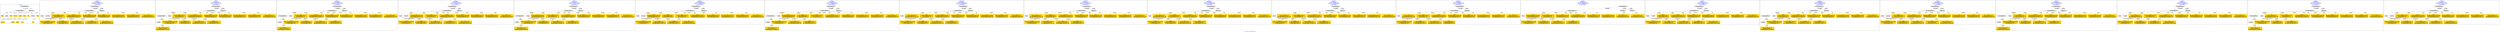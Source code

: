 digraph n0 {
fontcolor="blue"
remincross="true"
label="s17-s-houston-museum-of-fine-arts.json"
subgraph cluster_0 {
label="1-correct model"
n2[style="filled",color="white",fillcolor="lightgray",label="CulturalHeritageObject1"];
n3[shape="plaintext",style="filled",fillcolor="gold",label="artyear"];
n4[style="filled",color="white",fillcolor="lightgray",label="Person1"];
n5[shape="plaintext",style="filled",fillcolor="gold",label="artdesc"];
n6[shape="plaintext",style="filled",fillcolor="gold",label="dimensions"];
n7[shape="plaintext",style="filled",fillcolor="gold",label="technique"];
n8[shape="plaintext",style="filled",fillcolor="gold",label="credittext"];
n9[shape="plaintext",style="filled",fillcolor="gold",label="title"];
n10[style="filled",color="white",fillcolor="lightgray",label="Document1"];
n11[shape="plaintext",style="filled",fillcolor="gold",label="nationality"];
n12[shape="plaintext",style="filled",fillcolor="gold",label="birthDate"];
n13[shape="plaintext",style="filled",fillcolor="gold",label="deathDate"];
n14[shape="plaintext",style="filled",fillcolor="gold",label="artist"];
n15[style="filled",color="white",fillcolor="lightgray",label="EuropeanaAggregation1"];
n16[style="filled",color="white",fillcolor="lightgray",label="WebResource1"];
n17[shape="plaintext",style="filled",fillcolor="gold",label="photo"];
n18[shape="plaintext",style="filled",fillcolor="gold",label="link"];
}
subgraph cluster_1 {
label="candidate 0\nlink coherence:1.0\nnode coherence:1.0\nconfidence:0.5088837039819157\nmapping score:0.6140723457717497\ncost:15.99962\n-precision:1.0-recall:1.0"
n20[style="filled",color="white",fillcolor="lightgray",label="CulturalHeritageObject1"];
n21[style="filled",color="white",fillcolor="lightgray",label="Person1"];
n22[style="filled",color="white",fillcolor="lightgray",label="Document1"];
n23[style="filled",color="white",fillcolor="lightgray",label="EuropeanaAggregation1"];
n24[style="filled",color="white",fillcolor="lightgray",label="WebResource1"];
n25[shape="plaintext",style="filled",fillcolor="gold",label="artyear\n[CulturalHeritageObject,created,0.385]\n[Person,dateOfDeath,0.349]\n[Person,dateOfBirth,0.175]\n[CulturalHeritageObject,provenance,0.092]"];
n26[shape="plaintext",style="filled",fillcolor="gold",label="nationality\n[Person,countryAssociatedWithThePerson,0.598]\n[CulturalHeritageObject,provenance,0.178]\n[Concept,prefLabel,0.114]\n[CulturalHeritageObject,title,0.11]"];
n27[shape="plaintext",style="filled",fillcolor="gold",label="dimensions\n[CulturalHeritageObject,extent,0.636]\n[CulturalHeritageObject,accessionNumber,0.175]\n[CulturalHeritageObject,description,0.117]\n[CulturalHeritageObject,provenance,0.072]"];
n28[shape="plaintext",style="filled",fillcolor="gold",label="credittext\n[CulturalHeritageObject,provenance,0.654]\n[CulturalHeritageObject,description,0.163]\n[CulturalHeritageObject,title,0.105]\n[Person,biographicalInformation,0.077]"];
n29[shape="plaintext",style="filled",fillcolor="gold",label="birthDate\n[Person,dateOfDeath,0.325]\n[CulturalHeritageObject,created,0.323]\n[Person,dateOfBirth,0.309]\n[CulturalHeritageObject,title,0.044]"];
n30[shape="plaintext",style="filled",fillcolor="gold",label="artist\n[Person,nameOfThePerson,0.43]\n[Document,classLink,0.202]\n[CulturalHeritageObject,provenance,0.189]\n[CulturalHeritageObject,description,0.179]"];
n31[shape="plaintext",style="filled",fillcolor="gold",label="link\n[WebResource,classLink,0.546]\n[Document,classLink,0.341]\n[CulturalHeritageObject,description,0.06]\n[CulturalHeritageObject,provenance,0.052]"];
n32[shape="plaintext",style="filled",fillcolor="gold",label="technique\n[CulturalHeritageObject,medium,0.763]\n[CulturalHeritageObject,description,0.12]\n[Person,biographicalInformation,0.067]\n[CulturalHeritageObject,title,0.05]"];
n33[shape="plaintext",style="filled",fillcolor="gold",label="title\n[CulturalHeritageObject,description,0.397]\n[CulturalHeritageObject,title,0.357]\n[Person,biographicalInformation,0.164]\n[CulturalHeritageObject,provenance,0.081]"];
n34[shape="plaintext",style="filled",fillcolor="gold",label="photo\n[WebResource,classLink,0.725]\n[Document,classLink,0.261]\n[CulturalHeritageObject,description,0.008]\n[CulturalHeritageObject,extent,0.006]"];
n35[shape="plaintext",style="filled",fillcolor="gold",label="artdesc\n[CulturalHeritageObject,description,0.437]\n[Person,biographicalInformation,0.389]\n[CulturalHeritageObject,title,0.111]\n[CulturalHeritageObject,provenance,0.063]"];
n36[shape="plaintext",style="filled",fillcolor="gold",label="deathDate\n[Person,dateOfDeath,0.472]\n[CulturalHeritageObject,created,0.304]\n[Person,dateOfBirth,0.146]\n[CulturalHeritageObject,provenance,0.078]"];
}
subgraph cluster_2 {
label="candidate 1\nlink coherence:1.0\nnode coherence:1.0\nconfidence:0.5088837039819157\nmapping score:0.6140723457717497\ncost:16.99961\n-precision:0.88-recall:0.94"
n38[style="filled",color="white",fillcolor="lightgray",label="CulturalHeritageObject1"];
n39[style="filled",color="white",fillcolor="lightgray",label="CulturalHeritageObject2"];
n40[style="filled",color="white",fillcolor="lightgray",label="Person1"];
n41[style="filled",color="white",fillcolor="lightgray",label="Document2"];
n42[style="filled",color="white",fillcolor="lightgray",label="EuropeanaAggregation1"];
n43[style="filled",color="white",fillcolor="lightgray",label="WebResource1"];
n44[shape="plaintext",style="filled",fillcolor="gold",label="artyear\n[CulturalHeritageObject,created,0.385]\n[Person,dateOfDeath,0.349]\n[Person,dateOfBirth,0.175]\n[CulturalHeritageObject,provenance,0.092]"];
n45[shape="plaintext",style="filled",fillcolor="gold",label="nationality\n[Person,countryAssociatedWithThePerson,0.598]\n[CulturalHeritageObject,provenance,0.178]\n[Concept,prefLabel,0.114]\n[CulturalHeritageObject,title,0.11]"];
n46[shape="plaintext",style="filled",fillcolor="gold",label="dimensions\n[CulturalHeritageObject,extent,0.636]\n[CulturalHeritageObject,accessionNumber,0.175]\n[CulturalHeritageObject,description,0.117]\n[CulturalHeritageObject,provenance,0.072]"];
n47[shape="plaintext",style="filled",fillcolor="gold",label="credittext\n[CulturalHeritageObject,provenance,0.654]\n[CulturalHeritageObject,description,0.163]\n[CulturalHeritageObject,title,0.105]\n[Person,biographicalInformation,0.077]"];
n48[shape="plaintext",style="filled",fillcolor="gold",label="birthDate\n[Person,dateOfDeath,0.325]\n[CulturalHeritageObject,created,0.323]\n[Person,dateOfBirth,0.309]\n[CulturalHeritageObject,title,0.044]"];
n49[shape="plaintext",style="filled",fillcolor="gold",label="artist\n[Person,nameOfThePerson,0.43]\n[Document,classLink,0.202]\n[CulturalHeritageObject,provenance,0.189]\n[CulturalHeritageObject,description,0.179]"];
n50[shape="plaintext",style="filled",fillcolor="gold",label="technique\n[CulturalHeritageObject,medium,0.763]\n[CulturalHeritageObject,description,0.12]\n[Person,biographicalInformation,0.067]\n[CulturalHeritageObject,title,0.05]"];
n51[shape="plaintext",style="filled",fillcolor="gold",label="title\n[CulturalHeritageObject,description,0.397]\n[CulturalHeritageObject,title,0.357]\n[Person,biographicalInformation,0.164]\n[CulturalHeritageObject,provenance,0.081]"];
n52[shape="plaintext",style="filled",fillcolor="gold",label="photo\n[WebResource,classLink,0.725]\n[Document,classLink,0.261]\n[CulturalHeritageObject,description,0.008]\n[CulturalHeritageObject,extent,0.006]"];
n53[shape="plaintext",style="filled",fillcolor="gold",label="artdesc\n[CulturalHeritageObject,description,0.437]\n[Person,biographicalInformation,0.389]\n[CulturalHeritageObject,title,0.111]\n[CulturalHeritageObject,provenance,0.063]"];
n54[shape="plaintext",style="filled",fillcolor="gold",label="link\n[WebResource,classLink,0.546]\n[Document,classLink,0.341]\n[CulturalHeritageObject,description,0.06]\n[CulturalHeritageObject,provenance,0.052]"];
n55[shape="plaintext",style="filled",fillcolor="gold",label="deathDate\n[Person,dateOfDeath,0.472]\n[CulturalHeritageObject,created,0.304]\n[Person,dateOfBirth,0.146]\n[CulturalHeritageObject,provenance,0.078]"];
}
subgraph cluster_3 {
label="candidate 10\nlink coherence:1.0\nnode coherence:1.0\nconfidence:0.48736733092229034\nmapping score:0.6069002214185412\ncost:16.99961\n-precision:0.76-recall:0.81"
n57[style="filled",color="white",fillcolor="lightgray",label="CulturalHeritageObject1"];
n58[style="filled",color="white",fillcolor="lightgray",label="CulturalHeritageObject2"];
n59[style="filled",color="white",fillcolor="lightgray",label="Person1"];
n60[style="filled",color="white",fillcolor="lightgray",label="Document2"];
n61[style="filled",color="white",fillcolor="lightgray",label="EuropeanaAggregation1"];
n62[style="filled",color="white",fillcolor="lightgray",label="WebResource1"];
n63[shape="plaintext",style="filled",fillcolor="gold",label="artyear\n[CulturalHeritageObject,created,0.385]\n[Person,dateOfDeath,0.349]\n[Person,dateOfBirth,0.175]\n[CulturalHeritageObject,provenance,0.092]"];
n64[shape="plaintext",style="filled",fillcolor="gold",label="nationality\n[Person,countryAssociatedWithThePerson,0.598]\n[CulturalHeritageObject,provenance,0.178]\n[Concept,prefLabel,0.114]\n[CulturalHeritageObject,title,0.11]"];
n65[shape="plaintext",style="filled",fillcolor="gold",label="dimensions\n[CulturalHeritageObject,extent,0.636]\n[CulturalHeritageObject,accessionNumber,0.175]\n[CulturalHeritageObject,description,0.117]\n[CulturalHeritageObject,provenance,0.072]"];
n66[shape="plaintext",style="filled",fillcolor="gold",label="credittext\n[CulturalHeritageObject,provenance,0.654]\n[CulturalHeritageObject,description,0.163]\n[CulturalHeritageObject,title,0.105]\n[Person,biographicalInformation,0.077]"];
n67[shape="plaintext",style="filled",fillcolor="gold",label="birthDate\n[Person,dateOfDeath,0.325]\n[CulturalHeritageObject,created,0.323]\n[Person,dateOfBirth,0.309]\n[CulturalHeritageObject,title,0.044]"];
n68[shape="plaintext",style="filled",fillcolor="gold",label="artist\n[Person,nameOfThePerson,0.43]\n[Document,classLink,0.202]\n[CulturalHeritageObject,provenance,0.189]\n[CulturalHeritageObject,description,0.179]"];
n69[shape="plaintext",style="filled",fillcolor="gold",label="technique\n[CulturalHeritageObject,medium,0.763]\n[CulturalHeritageObject,description,0.12]\n[Person,biographicalInformation,0.067]\n[CulturalHeritageObject,title,0.05]"];
n70[shape="plaintext",style="filled",fillcolor="gold",label="link\n[WebResource,classLink,0.546]\n[Document,classLink,0.341]\n[CulturalHeritageObject,description,0.06]\n[CulturalHeritageObject,provenance,0.052]"];
n71[shape="plaintext",style="filled",fillcolor="gold",label="title\n[CulturalHeritageObject,description,0.397]\n[CulturalHeritageObject,title,0.357]\n[Person,biographicalInformation,0.164]\n[CulturalHeritageObject,provenance,0.081]"];
n72[shape="plaintext",style="filled",fillcolor="gold",label="artdesc\n[CulturalHeritageObject,description,0.437]\n[Person,biographicalInformation,0.389]\n[CulturalHeritageObject,title,0.111]\n[CulturalHeritageObject,provenance,0.063]"];
n73[shape="plaintext",style="filled",fillcolor="gold",label="photo\n[WebResource,classLink,0.725]\n[Document,classLink,0.261]\n[CulturalHeritageObject,description,0.008]\n[CulturalHeritageObject,extent,0.006]"];
n74[shape="plaintext",style="filled",fillcolor="gold",label="deathDate\n[Person,dateOfDeath,0.472]\n[CulturalHeritageObject,created,0.304]\n[Person,dateOfBirth,0.146]\n[CulturalHeritageObject,provenance,0.078]"];
}
subgraph cluster_4 {
label="candidate 11\nlink coherence:1.0\nnode coherence:1.0\nconfidence:0.4859241842982945\nmapping score:0.6064191725438759\ncost:15.99962\n-precision:0.94-recall:0.94"
n76[style="filled",color="white",fillcolor="lightgray",label="CulturalHeritageObject1"];
n77[style="filled",color="white",fillcolor="lightgray",label="Person1"];
n78[style="filled",color="white",fillcolor="lightgray",label="Document1"];
n79[style="filled",color="white",fillcolor="lightgray",label="EuropeanaAggregation1"];
n80[style="filled",color="white",fillcolor="lightgray",label="WebResource1"];
n81[shape="plaintext",style="filled",fillcolor="gold",label="title\n[CulturalHeritageObject,description,0.397]\n[CulturalHeritageObject,title,0.357]\n[Person,biographicalInformation,0.164]\n[CulturalHeritageObject,provenance,0.081]"];
n82[shape="plaintext",style="filled",fillcolor="gold",label="artyear\n[CulturalHeritageObject,created,0.385]\n[Person,dateOfDeath,0.349]\n[Person,dateOfBirth,0.175]\n[CulturalHeritageObject,provenance,0.092]"];
n83[shape="plaintext",style="filled",fillcolor="gold",label="nationality\n[Person,countryAssociatedWithThePerson,0.598]\n[CulturalHeritageObject,provenance,0.178]\n[Concept,prefLabel,0.114]\n[CulturalHeritageObject,title,0.11]"];
n84[shape="plaintext",style="filled",fillcolor="gold",label="dimensions\n[CulturalHeritageObject,extent,0.636]\n[CulturalHeritageObject,accessionNumber,0.175]\n[CulturalHeritageObject,description,0.117]\n[CulturalHeritageObject,provenance,0.072]"];
n85[shape="plaintext",style="filled",fillcolor="gold",label="credittext\n[CulturalHeritageObject,provenance,0.654]\n[CulturalHeritageObject,description,0.163]\n[CulturalHeritageObject,title,0.105]\n[Person,biographicalInformation,0.077]"];
n86[shape="plaintext",style="filled",fillcolor="gold",label="birthDate\n[Person,dateOfDeath,0.325]\n[CulturalHeritageObject,created,0.323]\n[Person,dateOfBirth,0.309]\n[CulturalHeritageObject,title,0.044]"];
n87[shape="plaintext",style="filled",fillcolor="gold",label="artist\n[Person,nameOfThePerson,0.43]\n[Document,classLink,0.202]\n[CulturalHeritageObject,provenance,0.189]\n[CulturalHeritageObject,description,0.179]"];
n88[shape="plaintext",style="filled",fillcolor="gold",label="link\n[WebResource,classLink,0.546]\n[Document,classLink,0.341]\n[CulturalHeritageObject,description,0.06]\n[CulturalHeritageObject,provenance,0.052]"];
n89[shape="plaintext",style="filled",fillcolor="gold",label="technique\n[CulturalHeritageObject,medium,0.763]\n[CulturalHeritageObject,description,0.12]\n[Person,biographicalInformation,0.067]\n[CulturalHeritageObject,title,0.05]"];
n90[shape="plaintext",style="filled",fillcolor="gold",label="photo\n[WebResource,classLink,0.725]\n[Document,classLink,0.261]\n[CulturalHeritageObject,description,0.008]\n[CulturalHeritageObject,extent,0.006]"];
n91[shape="plaintext",style="filled",fillcolor="gold",label="artdesc\n[CulturalHeritageObject,description,0.437]\n[Person,biographicalInformation,0.389]\n[CulturalHeritageObject,title,0.111]\n[CulturalHeritageObject,provenance,0.063]"];
n92[shape="plaintext",style="filled",fillcolor="gold",label="deathDate\n[Person,dateOfDeath,0.472]\n[CulturalHeritageObject,created,0.304]\n[Person,dateOfBirth,0.146]\n[CulturalHeritageObject,provenance,0.078]"];
}
subgraph cluster_5 {
label="candidate 12\nlink coherence:1.0\nnode coherence:1.0\nconfidence:0.4859241842982945\nmapping score:0.6064191725438759\ncost:16.99961\n-precision:0.82-recall:0.88"
n94[style="filled",color="white",fillcolor="lightgray",label="CulturalHeritageObject1"];
n95[style="filled",color="white",fillcolor="lightgray",label="CulturalHeritageObject2"];
n96[style="filled",color="white",fillcolor="lightgray",label="Person1"];
n97[style="filled",color="white",fillcolor="lightgray",label="Document2"];
n98[style="filled",color="white",fillcolor="lightgray",label="EuropeanaAggregation1"];
n99[style="filled",color="white",fillcolor="lightgray",label="WebResource1"];
n100[shape="plaintext",style="filled",fillcolor="gold",label="title\n[CulturalHeritageObject,description,0.397]\n[CulturalHeritageObject,title,0.357]\n[Person,biographicalInformation,0.164]\n[CulturalHeritageObject,provenance,0.081]"];
n101[shape="plaintext",style="filled",fillcolor="gold",label="artyear\n[CulturalHeritageObject,created,0.385]\n[Person,dateOfDeath,0.349]\n[Person,dateOfBirth,0.175]\n[CulturalHeritageObject,provenance,0.092]"];
n102[shape="plaintext",style="filled",fillcolor="gold",label="nationality\n[Person,countryAssociatedWithThePerson,0.598]\n[CulturalHeritageObject,provenance,0.178]\n[Concept,prefLabel,0.114]\n[CulturalHeritageObject,title,0.11]"];
n103[shape="plaintext",style="filled",fillcolor="gold",label="dimensions\n[CulturalHeritageObject,extent,0.636]\n[CulturalHeritageObject,accessionNumber,0.175]\n[CulturalHeritageObject,description,0.117]\n[CulturalHeritageObject,provenance,0.072]"];
n104[shape="plaintext",style="filled",fillcolor="gold",label="credittext\n[CulturalHeritageObject,provenance,0.654]\n[CulturalHeritageObject,description,0.163]\n[CulturalHeritageObject,title,0.105]\n[Person,biographicalInformation,0.077]"];
n105[shape="plaintext",style="filled",fillcolor="gold",label="birthDate\n[Person,dateOfDeath,0.325]\n[CulturalHeritageObject,created,0.323]\n[Person,dateOfBirth,0.309]\n[CulturalHeritageObject,title,0.044]"];
n106[shape="plaintext",style="filled",fillcolor="gold",label="artist\n[Person,nameOfThePerson,0.43]\n[Document,classLink,0.202]\n[CulturalHeritageObject,provenance,0.189]\n[CulturalHeritageObject,description,0.179]"];
n107[shape="plaintext",style="filled",fillcolor="gold",label="technique\n[CulturalHeritageObject,medium,0.763]\n[CulturalHeritageObject,description,0.12]\n[Person,biographicalInformation,0.067]\n[CulturalHeritageObject,title,0.05]"];
n108[shape="plaintext",style="filled",fillcolor="gold",label="photo\n[WebResource,classLink,0.725]\n[Document,classLink,0.261]\n[CulturalHeritageObject,description,0.008]\n[CulturalHeritageObject,extent,0.006]"];
n109[shape="plaintext",style="filled",fillcolor="gold",label="artdesc\n[CulturalHeritageObject,description,0.437]\n[Person,biographicalInformation,0.389]\n[CulturalHeritageObject,title,0.111]\n[CulturalHeritageObject,provenance,0.063]"];
n110[shape="plaintext",style="filled",fillcolor="gold",label="link\n[WebResource,classLink,0.546]\n[Document,classLink,0.341]\n[CulturalHeritageObject,description,0.06]\n[CulturalHeritageObject,provenance,0.052]"];
n111[shape="plaintext",style="filled",fillcolor="gold",label="deathDate\n[Person,dateOfDeath,0.472]\n[CulturalHeritageObject,created,0.304]\n[Person,dateOfBirth,0.146]\n[CulturalHeritageObject,provenance,0.078]"];
}
subgraph cluster_6 {
label="candidate 13\nlink coherence:1.0\nnode coherence:1.0\nconfidence:0.4856369685596323\nmapping score:0.6063234339643219\ncost:15.99962\n-precision:0.88-recall:0.88"
n113[style="filled",color="white",fillcolor="lightgray",label="CulturalHeritageObject1"];
n114[style="filled",color="white",fillcolor="lightgray",label="Person1"];
n115[style="filled",color="white",fillcolor="lightgray",label="Document1"];
n116[style="filled",color="white",fillcolor="lightgray",label="EuropeanaAggregation1"];
n117[style="filled",color="white",fillcolor="lightgray",label="WebResource1"];
n118[shape="plaintext",style="filled",fillcolor="gold",label="credittext\n[CulturalHeritageObject,provenance,0.654]\n[CulturalHeritageObject,description,0.163]\n[CulturalHeritageObject,title,0.105]\n[Person,biographicalInformation,0.077]"];
n119[shape="plaintext",style="filled",fillcolor="gold",label="birthDate\n[Person,dateOfDeath,0.325]\n[CulturalHeritageObject,created,0.323]\n[Person,dateOfBirth,0.309]\n[CulturalHeritageObject,title,0.044]"];
n120[shape="plaintext",style="filled",fillcolor="gold",label="nationality\n[Person,countryAssociatedWithThePerson,0.598]\n[CulturalHeritageObject,provenance,0.178]\n[Concept,prefLabel,0.114]\n[CulturalHeritageObject,title,0.11]"];
n121[shape="plaintext",style="filled",fillcolor="gold",label="artyear\n[CulturalHeritageObject,created,0.385]\n[Person,dateOfDeath,0.349]\n[Person,dateOfBirth,0.175]\n[CulturalHeritageObject,provenance,0.092]"];
n122[shape="plaintext",style="filled",fillcolor="gold",label="dimensions\n[CulturalHeritageObject,extent,0.636]\n[CulturalHeritageObject,accessionNumber,0.175]\n[CulturalHeritageObject,description,0.117]\n[CulturalHeritageObject,provenance,0.072]"];
n123[shape="plaintext",style="filled",fillcolor="gold",label="artist\n[Person,nameOfThePerson,0.43]\n[Document,classLink,0.202]\n[CulturalHeritageObject,provenance,0.189]\n[CulturalHeritageObject,description,0.179]"];
n124[shape="plaintext",style="filled",fillcolor="gold",label="link\n[WebResource,classLink,0.546]\n[Document,classLink,0.341]\n[CulturalHeritageObject,description,0.06]\n[CulturalHeritageObject,provenance,0.052]"];
n125[shape="plaintext",style="filled",fillcolor="gold",label="technique\n[CulturalHeritageObject,medium,0.763]\n[CulturalHeritageObject,description,0.12]\n[Person,biographicalInformation,0.067]\n[CulturalHeritageObject,title,0.05]"];
n126[shape="plaintext",style="filled",fillcolor="gold",label="title\n[CulturalHeritageObject,description,0.397]\n[CulturalHeritageObject,title,0.357]\n[Person,biographicalInformation,0.164]\n[CulturalHeritageObject,provenance,0.081]"];
n127[shape="plaintext",style="filled",fillcolor="gold",label="photo\n[WebResource,classLink,0.725]\n[Document,classLink,0.261]\n[CulturalHeritageObject,description,0.008]\n[CulturalHeritageObject,extent,0.006]"];
n128[shape="plaintext",style="filled",fillcolor="gold",label="artdesc\n[CulturalHeritageObject,description,0.437]\n[Person,biographicalInformation,0.389]\n[CulturalHeritageObject,title,0.111]\n[CulturalHeritageObject,provenance,0.063]"];
n129[shape="plaintext",style="filled",fillcolor="gold",label="deathDate\n[Person,dateOfDeath,0.472]\n[CulturalHeritageObject,created,0.304]\n[Person,dateOfBirth,0.146]\n[CulturalHeritageObject,provenance,0.078]"];
}
subgraph cluster_7 {
label="candidate 14\nlink coherence:1.0\nnode coherence:1.0\nconfidence:0.4856369685596323\nmapping score:0.6063234339643219\ncost:16.99961\n-precision:0.76-recall:0.81"
n131[style="filled",color="white",fillcolor="lightgray",label="CulturalHeritageObject1"];
n132[style="filled",color="white",fillcolor="lightgray",label="CulturalHeritageObject2"];
n133[style="filled",color="white",fillcolor="lightgray",label="Person1"];
n134[style="filled",color="white",fillcolor="lightgray",label="Document2"];
n135[style="filled",color="white",fillcolor="lightgray",label="EuropeanaAggregation1"];
n136[style="filled",color="white",fillcolor="lightgray",label="WebResource1"];
n137[shape="plaintext",style="filled",fillcolor="gold",label="credittext\n[CulturalHeritageObject,provenance,0.654]\n[CulturalHeritageObject,description,0.163]\n[CulturalHeritageObject,title,0.105]\n[Person,biographicalInformation,0.077]"];
n138[shape="plaintext",style="filled",fillcolor="gold",label="birthDate\n[Person,dateOfDeath,0.325]\n[CulturalHeritageObject,created,0.323]\n[Person,dateOfBirth,0.309]\n[CulturalHeritageObject,title,0.044]"];
n139[shape="plaintext",style="filled",fillcolor="gold",label="nationality\n[Person,countryAssociatedWithThePerson,0.598]\n[CulturalHeritageObject,provenance,0.178]\n[Concept,prefLabel,0.114]\n[CulturalHeritageObject,title,0.11]"];
n140[shape="plaintext",style="filled",fillcolor="gold",label="artyear\n[CulturalHeritageObject,created,0.385]\n[Person,dateOfDeath,0.349]\n[Person,dateOfBirth,0.175]\n[CulturalHeritageObject,provenance,0.092]"];
n141[shape="plaintext",style="filled",fillcolor="gold",label="dimensions\n[CulturalHeritageObject,extent,0.636]\n[CulturalHeritageObject,accessionNumber,0.175]\n[CulturalHeritageObject,description,0.117]\n[CulturalHeritageObject,provenance,0.072]"];
n142[shape="plaintext",style="filled",fillcolor="gold",label="artist\n[Person,nameOfThePerson,0.43]\n[Document,classLink,0.202]\n[CulturalHeritageObject,provenance,0.189]\n[CulturalHeritageObject,description,0.179]"];
n143[shape="plaintext",style="filled",fillcolor="gold",label="technique\n[CulturalHeritageObject,medium,0.763]\n[CulturalHeritageObject,description,0.12]\n[Person,biographicalInformation,0.067]\n[CulturalHeritageObject,title,0.05]"];
n144[shape="plaintext",style="filled",fillcolor="gold",label="title\n[CulturalHeritageObject,description,0.397]\n[CulturalHeritageObject,title,0.357]\n[Person,biographicalInformation,0.164]\n[CulturalHeritageObject,provenance,0.081]"];
n145[shape="plaintext",style="filled",fillcolor="gold",label="photo\n[WebResource,classLink,0.725]\n[Document,classLink,0.261]\n[CulturalHeritageObject,description,0.008]\n[CulturalHeritageObject,extent,0.006]"];
n146[shape="plaintext",style="filled",fillcolor="gold",label="artdesc\n[CulturalHeritageObject,description,0.437]\n[Person,biographicalInformation,0.389]\n[CulturalHeritageObject,title,0.111]\n[CulturalHeritageObject,provenance,0.063]"];
n147[shape="plaintext",style="filled",fillcolor="gold",label="link\n[WebResource,classLink,0.546]\n[Document,classLink,0.341]\n[CulturalHeritageObject,description,0.06]\n[CulturalHeritageObject,provenance,0.052]"];
n148[shape="plaintext",style="filled",fillcolor="gold",label="deathDate\n[Person,dateOfDeath,0.472]\n[CulturalHeritageObject,created,0.304]\n[Person,dateOfBirth,0.146]\n[CulturalHeritageObject,provenance,0.078]"];
}
subgraph cluster_8 {
label="candidate 15\nlink coherence:1.0\nnode coherence:1.0\nconfidence:0.4847980564556742\nmapping score:0.6199326854852247\ncost:14.99964\n-precision:0.93-recall:0.88"
n150[style="filled",color="white",fillcolor="lightgray",label="CulturalHeritageObject1"];
n151[style="filled",color="white",fillcolor="lightgray",label="Person1"];
n152[style="filled",color="white",fillcolor="lightgray",label="EuropeanaAggregation1"];
n153[style="filled",color="white",fillcolor="lightgray",label="WebResource1"];
n154[shape="plaintext",style="filled",fillcolor="gold",label="link\n[WebResource,classLink,0.546]\n[Document,classLink,0.341]\n[CulturalHeritageObject,description,0.06]\n[CulturalHeritageObject,provenance,0.052]"];
n155[shape="plaintext",style="filled",fillcolor="gold",label="artyear\n[CulturalHeritageObject,created,0.385]\n[Person,dateOfDeath,0.349]\n[Person,dateOfBirth,0.175]\n[CulturalHeritageObject,provenance,0.092]"];
n156[shape="plaintext",style="filled",fillcolor="gold",label="nationality\n[Person,countryAssociatedWithThePerson,0.598]\n[CulturalHeritageObject,provenance,0.178]\n[Concept,prefLabel,0.114]\n[CulturalHeritageObject,title,0.11]"];
n157[shape="plaintext",style="filled",fillcolor="gold",label="dimensions\n[CulturalHeritageObject,extent,0.636]\n[CulturalHeritageObject,accessionNumber,0.175]\n[CulturalHeritageObject,description,0.117]\n[CulturalHeritageObject,provenance,0.072]"];
n158[shape="plaintext",style="filled",fillcolor="gold",label="credittext\n[CulturalHeritageObject,provenance,0.654]\n[CulturalHeritageObject,description,0.163]\n[CulturalHeritageObject,title,0.105]\n[Person,biographicalInformation,0.077]"];
n159[shape="plaintext",style="filled",fillcolor="gold",label="birthDate\n[Person,dateOfDeath,0.325]\n[CulturalHeritageObject,created,0.323]\n[Person,dateOfBirth,0.309]\n[CulturalHeritageObject,title,0.044]"];
n160[shape="plaintext",style="filled",fillcolor="gold",label="artist\n[Person,nameOfThePerson,0.43]\n[Document,classLink,0.202]\n[CulturalHeritageObject,provenance,0.189]\n[CulturalHeritageObject,description,0.179]"];
n161[shape="plaintext",style="filled",fillcolor="gold",label="technique\n[CulturalHeritageObject,medium,0.763]\n[CulturalHeritageObject,description,0.12]\n[Person,biographicalInformation,0.067]\n[CulturalHeritageObject,title,0.05]"];
n162[shape="plaintext",style="filled",fillcolor="gold",label="title\n[CulturalHeritageObject,description,0.397]\n[CulturalHeritageObject,title,0.357]\n[Person,biographicalInformation,0.164]\n[CulturalHeritageObject,provenance,0.081]"];
n163[shape="plaintext",style="filled",fillcolor="gold",label="photo\n[WebResource,classLink,0.725]\n[Document,classLink,0.261]\n[CulturalHeritageObject,description,0.008]\n[CulturalHeritageObject,extent,0.006]"];
n164[shape="plaintext",style="filled",fillcolor="gold",label="artdesc\n[CulturalHeritageObject,description,0.437]\n[Person,biographicalInformation,0.389]\n[CulturalHeritageObject,title,0.111]\n[CulturalHeritageObject,provenance,0.063]"];
n165[shape="plaintext",style="filled",fillcolor="gold",label="deathDate\n[Person,dateOfDeath,0.472]\n[CulturalHeritageObject,created,0.304]\n[Person,dateOfBirth,0.146]\n[CulturalHeritageObject,provenance,0.078]"];
}
subgraph cluster_9 {
label="candidate 16\nlink coherence:1.0\nnode coherence:1.0\nconfidence:0.46851918441754137\nmapping score:0.6145063948058471\ncost:14.99964\n-precision:0.8-recall:0.75"
n167[style="filled",color="white",fillcolor="lightgray",label="CulturalHeritageObject1"];
n168[style="filled",color="white",fillcolor="lightgray",label="Person1"];
n169[style="filled",color="white",fillcolor="lightgray",label="EuropeanaAggregation1"];
n170[style="filled",color="white",fillcolor="lightgray",label="WebResource1"];
n171[shape="plaintext",style="filled",fillcolor="gold",label="link\n[WebResource,classLink,0.546]\n[Document,classLink,0.341]\n[CulturalHeritageObject,description,0.06]\n[CulturalHeritageObject,provenance,0.052]"];
n172[shape="plaintext",style="filled",fillcolor="gold",label="birthDate\n[Person,dateOfDeath,0.325]\n[CulturalHeritageObject,created,0.323]\n[Person,dateOfBirth,0.309]\n[CulturalHeritageObject,title,0.044]"];
n173[shape="plaintext",style="filled",fillcolor="gold",label="nationality\n[Person,countryAssociatedWithThePerson,0.598]\n[CulturalHeritageObject,provenance,0.178]\n[Concept,prefLabel,0.114]\n[CulturalHeritageObject,title,0.11]"];
n174[shape="plaintext",style="filled",fillcolor="gold",label="dimensions\n[CulturalHeritageObject,extent,0.636]\n[CulturalHeritageObject,accessionNumber,0.175]\n[CulturalHeritageObject,description,0.117]\n[CulturalHeritageObject,provenance,0.072]"];
n175[shape="plaintext",style="filled",fillcolor="gold",label="credittext\n[CulturalHeritageObject,provenance,0.654]\n[CulturalHeritageObject,description,0.163]\n[CulturalHeritageObject,title,0.105]\n[Person,biographicalInformation,0.077]"];
n176[shape="plaintext",style="filled",fillcolor="gold",label="artyear\n[CulturalHeritageObject,created,0.385]\n[Person,dateOfDeath,0.349]\n[Person,dateOfBirth,0.175]\n[CulturalHeritageObject,provenance,0.092]"];
n177[shape="plaintext",style="filled",fillcolor="gold",label="artist\n[Person,nameOfThePerson,0.43]\n[Document,classLink,0.202]\n[CulturalHeritageObject,provenance,0.189]\n[CulturalHeritageObject,description,0.179]"];
n178[shape="plaintext",style="filled",fillcolor="gold",label="technique\n[CulturalHeritageObject,medium,0.763]\n[CulturalHeritageObject,description,0.12]\n[Person,biographicalInformation,0.067]\n[CulturalHeritageObject,title,0.05]"];
n179[shape="plaintext",style="filled",fillcolor="gold",label="title\n[CulturalHeritageObject,description,0.397]\n[CulturalHeritageObject,title,0.357]\n[Person,biographicalInformation,0.164]\n[CulturalHeritageObject,provenance,0.081]"];
n180[shape="plaintext",style="filled",fillcolor="gold",label="photo\n[WebResource,classLink,0.725]\n[Document,classLink,0.261]\n[CulturalHeritageObject,description,0.008]\n[CulturalHeritageObject,extent,0.006]"];
n181[shape="plaintext",style="filled",fillcolor="gold",label="artdesc\n[CulturalHeritageObject,description,0.437]\n[Person,biographicalInformation,0.389]\n[CulturalHeritageObject,title,0.111]\n[CulturalHeritageObject,provenance,0.063]"];
n182[shape="plaintext",style="filled",fillcolor="gold",label="deathDate\n[Person,dateOfDeath,0.472]\n[CulturalHeritageObject,created,0.304]\n[Person,dateOfBirth,0.146]\n[CulturalHeritageObject,provenance,0.078]"];
}
subgraph cluster_10 {
label="candidate 17\nlink coherence:1.0\nnode coherence:1.0\nconfidence:0.46786955885599973\nmapping score:0.6142898529519999\ncost:14.99964\n-precision:0.8-recall:0.75"
n184[style="filled",color="white",fillcolor="lightgray",label="CulturalHeritageObject1"];
n185[style="filled",color="white",fillcolor="lightgray",label="Person1"];
n186[style="filled",color="white",fillcolor="lightgray",label="EuropeanaAggregation1"];
n187[style="filled",color="white",fillcolor="lightgray",label="WebResource1"];
n188[shape="plaintext",style="filled",fillcolor="gold",label="link\n[WebResource,classLink,0.546]\n[Document,classLink,0.341]\n[CulturalHeritageObject,description,0.06]\n[CulturalHeritageObject,provenance,0.052]"];
n189[shape="plaintext",style="filled",fillcolor="gold",label="nationality\n[Person,countryAssociatedWithThePerson,0.598]\n[CulturalHeritageObject,provenance,0.178]\n[Concept,prefLabel,0.114]\n[CulturalHeritageObject,title,0.11]"];
n190[shape="plaintext",style="filled",fillcolor="gold",label="deathDate\n[Person,dateOfDeath,0.472]\n[CulturalHeritageObject,created,0.304]\n[Person,dateOfBirth,0.146]\n[CulturalHeritageObject,provenance,0.078]"];
n191[shape="plaintext",style="filled",fillcolor="gold",label="dimensions\n[CulturalHeritageObject,extent,0.636]\n[CulturalHeritageObject,accessionNumber,0.175]\n[CulturalHeritageObject,description,0.117]\n[CulturalHeritageObject,provenance,0.072]"];
n192[shape="plaintext",style="filled",fillcolor="gold",label="credittext\n[CulturalHeritageObject,provenance,0.654]\n[CulturalHeritageObject,description,0.163]\n[CulturalHeritageObject,title,0.105]\n[Person,biographicalInformation,0.077]"];
n193[shape="plaintext",style="filled",fillcolor="gold",label="birthDate\n[Person,dateOfDeath,0.325]\n[CulturalHeritageObject,created,0.323]\n[Person,dateOfBirth,0.309]\n[CulturalHeritageObject,title,0.044]"];
n194[shape="plaintext",style="filled",fillcolor="gold",label="artist\n[Person,nameOfThePerson,0.43]\n[Document,classLink,0.202]\n[CulturalHeritageObject,provenance,0.189]\n[CulturalHeritageObject,description,0.179]"];
n195[shape="plaintext",style="filled",fillcolor="gold",label="technique\n[CulturalHeritageObject,medium,0.763]\n[CulturalHeritageObject,description,0.12]\n[Person,biographicalInformation,0.067]\n[CulturalHeritageObject,title,0.05]"];
n196[shape="plaintext",style="filled",fillcolor="gold",label="title\n[CulturalHeritageObject,description,0.397]\n[CulturalHeritageObject,title,0.357]\n[Person,biographicalInformation,0.164]\n[CulturalHeritageObject,provenance,0.081]"];
n197[shape="plaintext",style="filled",fillcolor="gold",label="photo\n[WebResource,classLink,0.725]\n[Document,classLink,0.261]\n[CulturalHeritageObject,description,0.008]\n[CulturalHeritageObject,extent,0.006]"];
n198[shape="plaintext",style="filled",fillcolor="gold",label="artdesc\n[CulturalHeritageObject,description,0.437]\n[Person,biographicalInformation,0.389]\n[CulturalHeritageObject,title,0.111]\n[CulturalHeritageObject,provenance,0.063]"];
n199[shape="plaintext",style="filled",fillcolor="gold",label="artyear\n[CulturalHeritageObject,created,0.385]\n[Person,dateOfDeath,0.349]\n[Person,dateOfBirth,0.175]\n[CulturalHeritageObject,provenance,0.092]"];
}
subgraph cluster_11 {
label="candidate 18\nlink coherence:1.0\nnode coherence:1.0\nconfidence:0.4610598682547935\nmapping score:0.6120199560849312\ncost:14.99964\n-precision:0.8-recall:0.75"
n201[style="filled",color="white",fillcolor="lightgray",label="CulturalHeritageObject1"];
n202[style="filled",color="white",fillcolor="lightgray",label="Person1"];
n203[style="filled",color="white",fillcolor="lightgray",label="EuropeanaAggregation1"];
n204[style="filled",color="white",fillcolor="lightgray",label="WebResource1"];
n205[shape="plaintext",style="filled",fillcolor="gold",label="link\n[WebResource,classLink,0.546]\n[Document,classLink,0.341]\n[CulturalHeritageObject,description,0.06]\n[CulturalHeritageObject,provenance,0.052]"];
n206[shape="plaintext",style="filled",fillcolor="gold",label="artyear\n[CulturalHeritageObject,created,0.385]\n[Person,dateOfDeath,0.349]\n[Person,dateOfBirth,0.175]\n[CulturalHeritageObject,provenance,0.092]"];
n207[shape="plaintext",style="filled",fillcolor="gold",label="nationality\n[Person,countryAssociatedWithThePerson,0.598]\n[CulturalHeritageObject,provenance,0.178]\n[Concept,prefLabel,0.114]\n[CulturalHeritageObject,title,0.11]"];
n208[shape="plaintext",style="filled",fillcolor="gold",label="dimensions\n[CulturalHeritageObject,extent,0.636]\n[CulturalHeritageObject,accessionNumber,0.175]\n[CulturalHeritageObject,description,0.117]\n[CulturalHeritageObject,provenance,0.072]"];
n209[shape="plaintext",style="filled",fillcolor="gold",label="credittext\n[CulturalHeritageObject,provenance,0.654]\n[CulturalHeritageObject,description,0.163]\n[CulturalHeritageObject,title,0.105]\n[Person,biographicalInformation,0.077]"];
n210[shape="plaintext",style="filled",fillcolor="gold",label="birthDate\n[Person,dateOfDeath,0.325]\n[CulturalHeritageObject,created,0.323]\n[Person,dateOfBirth,0.309]\n[CulturalHeritageObject,title,0.044]"];
n211[shape="plaintext",style="filled",fillcolor="gold",label="artist\n[Person,nameOfThePerson,0.43]\n[Document,classLink,0.202]\n[CulturalHeritageObject,provenance,0.189]\n[CulturalHeritageObject,description,0.179]"];
n212[shape="plaintext",style="filled",fillcolor="gold",label="technique\n[CulturalHeritageObject,medium,0.763]\n[CulturalHeritageObject,description,0.12]\n[Person,biographicalInformation,0.067]\n[CulturalHeritageObject,title,0.05]"];
n213[shape="plaintext",style="filled",fillcolor="gold",label="artdesc\n[CulturalHeritageObject,description,0.437]\n[Person,biographicalInformation,0.389]\n[CulturalHeritageObject,title,0.111]\n[CulturalHeritageObject,provenance,0.063]"];
n214[shape="plaintext",style="filled",fillcolor="gold",label="photo\n[WebResource,classLink,0.725]\n[Document,classLink,0.261]\n[CulturalHeritageObject,description,0.008]\n[CulturalHeritageObject,extent,0.006]"];
n215[shape="plaintext",style="filled",fillcolor="gold",label="title\n[CulturalHeritageObject,description,0.397]\n[CulturalHeritageObject,title,0.357]\n[Person,biographicalInformation,0.164]\n[CulturalHeritageObject,provenance,0.081]"];
n216[shape="plaintext",style="filled",fillcolor="gold",label="deathDate\n[Person,dateOfDeath,0.472]\n[CulturalHeritageObject,created,0.304]\n[Person,dateOfBirth,0.146]\n[CulturalHeritageObject,provenance,0.078]"];
}
subgraph cluster_12 {
label="candidate 19\nlink coherence:1.0\nnode coherence:1.0\nconfidence:0.45898006328312246\nmapping score:0.6113266877610408\ncost:14.99964\n-precision:0.8-recall:0.75"
n218[style="filled",color="white",fillcolor="lightgray",label="CulturalHeritageObject1"];
n219[style="filled",color="white",fillcolor="lightgray",label="Person1"];
n220[style="filled",color="white",fillcolor="lightgray",label="EuropeanaAggregation1"];
n221[style="filled",color="white",fillcolor="lightgray",label="WebResource1"];
n222[shape="plaintext",style="filled",fillcolor="gold",label="link\n[WebResource,classLink,0.546]\n[Document,classLink,0.341]\n[CulturalHeritageObject,description,0.06]\n[CulturalHeritageObject,provenance,0.052]"];
n223[shape="plaintext",style="filled",fillcolor="gold",label="artyear\n[CulturalHeritageObject,created,0.385]\n[Person,dateOfDeath,0.349]\n[Person,dateOfBirth,0.175]\n[CulturalHeritageObject,provenance,0.092]"];
n224[shape="plaintext",style="filled",fillcolor="gold",label="nationality\n[Person,countryAssociatedWithThePerson,0.598]\n[CulturalHeritageObject,provenance,0.178]\n[Concept,prefLabel,0.114]\n[CulturalHeritageObject,title,0.11]"];
n225[shape="plaintext",style="filled",fillcolor="gold",label="dimensions\n[CulturalHeritageObject,extent,0.636]\n[CulturalHeritageObject,accessionNumber,0.175]\n[CulturalHeritageObject,description,0.117]\n[CulturalHeritageObject,provenance,0.072]"];
n226[shape="plaintext",style="filled",fillcolor="gold",label="credittext\n[CulturalHeritageObject,provenance,0.654]\n[CulturalHeritageObject,description,0.163]\n[CulturalHeritageObject,title,0.105]\n[Person,biographicalInformation,0.077]"];
n227[shape="plaintext",style="filled",fillcolor="gold",label="deathDate\n[Person,dateOfDeath,0.472]\n[CulturalHeritageObject,created,0.304]\n[Person,dateOfBirth,0.146]\n[CulturalHeritageObject,provenance,0.078]"];
n228[shape="plaintext",style="filled",fillcolor="gold",label="artist\n[Person,nameOfThePerson,0.43]\n[Document,classLink,0.202]\n[CulturalHeritageObject,provenance,0.189]\n[CulturalHeritageObject,description,0.179]"];
n229[shape="plaintext",style="filled",fillcolor="gold",label="technique\n[CulturalHeritageObject,medium,0.763]\n[CulturalHeritageObject,description,0.12]\n[Person,biographicalInformation,0.067]\n[CulturalHeritageObject,title,0.05]"];
n230[shape="plaintext",style="filled",fillcolor="gold",label="title\n[CulturalHeritageObject,description,0.397]\n[CulturalHeritageObject,title,0.357]\n[Person,biographicalInformation,0.164]\n[CulturalHeritageObject,provenance,0.081]"];
n231[shape="plaintext",style="filled",fillcolor="gold",label="photo\n[WebResource,classLink,0.725]\n[Document,classLink,0.261]\n[CulturalHeritageObject,description,0.008]\n[CulturalHeritageObject,extent,0.006]"];
n232[shape="plaintext",style="filled",fillcolor="gold",label="artdesc\n[CulturalHeritageObject,description,0.437]\n[Person,biographicalInformation,0.389]\n[CulturalHeritageObject,title,0.111]\n[CulturalHeritageObject,provenance,0.063]"];
n233[shape="plaintext",style="filled",fillcolor="gold",label="birthDate\n[Person,dateOfDeath,0.325]\n[CulturalHeritageObject,created,0.323]\n[Person,dateOfBirth,0.309]\n[CulturalHeritageObject,title,0.044]"];
}
subgraph cluster_13 {
label="candidate 2\nlink coherence:1.0\nnode coherence:1.0\nconfidence:0.4948662392659901\nmapping score:0.6093998575331078\ncost:15.99963\n-precision:0.81-recall:0.81"
n235[style="filled",color="white",fillcolor="lightgray",label="CulturalHeritageObject1"];
n236[style="filled",color="white",fillcolor="lightgray",label="Person1"];
n237[style="filled",color="white",fillcolor="lightgray",label="EuropeanaAggregation1"];
n238[style="filled",color="white",fillcolor="lightgray",label="WebResource1"];
n239[style="filled",color="white",fillcolor="lightgray",label="WebResource2"];
n240[shape="plaintext",style="filled",fillcolor="gold",label="link\n[WebResource,classLink,0.546]\n[Document,classLink,0.341]\n[CulturalHeritageObject,description,0.06]\n[CulturalHeritageObject,provenance,0.052]"];
n241[shape="plaintext",style="filled",fillcolor="gold",label="credittext\n[CulturalHeritageObject,provenance,0.654]\n[CulturalHeritageObject,description,0.163]\n[CulturalHeritageObject,title,0.105]\n[Person,biographicalInformation,0.077]"];
n242[shape="plaintext",style="filled",fillcolor="gold",label="artyear\n[CulturalHeritageObject,created,0.385]\n[Person,dateOfDeath,0.349]\n[Person,dateOfBirth,0.175]\n[CulturalHeritageObject,provenance,0.092]"];
n243[shape="plaintext",style="filled",fillcolor="gold",label="nationality\n[Person,countryAssociatedWithThePerson,0.598]\n[CulturalHeritageObject,provenance,0.178]\n[Concept,prefLabel,0.114]\n[CulturalHeritageObject,title,0.11]"];
n244[shape="plaintext",style="filled",fillcolor="gold",label="artdesc\n[CulturalHeritageObject,description,0.437]\n[Person,biographicalInformation,0.389]\n[CulturalHeritageObject,title,0.111]\n[CulturalHeritageObject,provenance,0.063]"];
n245[shape="plaintext",style="filled",fillcolor="gold",label="dimensions\n[CulturalHeritageObject,extent,0.636]\n[CulturalHeritageObject,accessionNumber,0.175]\n[CulturalHeritageObject,description,0.117]\n[CulturalHeritageObject,provenance,0.072]"];
n246[shape="plaintext",style="filled",fillcolor="gold",label="birthDate\n[Person,dateOfDeath,0.325]\n[CulturalHeritageObject,created,0.323]\n[Person,dateOfBirth,0.309]\n[CulturalHeritageObject,title,0.044]"];
n247[shape="plaintext",style="filled",fillcolor="gold",label="artist\n[Person,nameOfThePerson,0.43]\n[Document,classLink,0.202]\n[CulturalHeritageObject,provenance,0.189]\n[CulturalHeritageObject,description,0.179]"];
n248[shape="plaintext",style="filled",fillcolor="gold",label="technique\n[CulturalHeritageObject,medium,0.763]\n[CulturalHeritageObject,description,0.12]\n[Person,biographicalInformation,0.067]\n[CulturalHeritageObject,title,0.05]"];
n249[shape="plaintext",style="filled",fillcolor="gold",label="title\n[CulturalHeritageObject,description,0.397]\n[CulturalHeritageObject,title,0.357]\n[Person,biographicalInformation,0.164]\n[CulturalHeritageObject,provenance,0.081]"];
n250[shape="plaintext",style="filled",fillcolor="gold",label="photo\n[WebResource,classLink,0.725]\n[Document,classLink,0.261]\n[CulturalHeritageObject,description,0.008]\n[CulturalHeritageObject,extent,0.006]"];
n251[shape="plaintext",style="filled",fillcolor="gold",label="deathDate\n[Person,dateOfDeath,0.472]\n[CulturalHeritageObject,created,0.304]\n[Person,dateOfBirth,0.146]\n[CulturalHeritageObject,provenance,0.078]"];
}
subgraph cluster_14 {
label="candidate 3\nlink coherence:1.0\nnode coherence:1.0\nconfidence:0.49260483194378296\nmapping score:0.6086460550923721\ncost:15.99962\n-precision:0.88-recall:0.88"
n253[style="filled",color="white",fillcolor="lightgray",label="CulturalHeritageObject1"];
n254[style="filled",color="white",fillcolor="lightgray",label="Person1"];
n255[style="filled",color="white",fillcolor="lightgray",label="Document1"];
n256[style="filled",color="white",fillcolor="lightgray",label="EuropeanaAggregation1"];
n257[style="filled",color="white",fillcolor="lightgray",label="WebResource1"];
n258[shape="plaintext",style="filled",fillcolor="gold",label="birthDate\n[Person,dateOfDeath,0.325]\n[CulturalHeritageObject,created,0.323]\n[Person,dateOfBirth,0.309]\n[CulturalHeritageObject,title,0.044]"];
n259[shape="plaintext",style="filled",fillcolor="gold",label="nationality\n[Person,countryAssociatedWithThePerson,0.598]\n[CulturalHeritageObject,provenance,0.178]\n[Concept,prefLabel,0.114]\n[CulturalHeritageObject,title,0.11]"];
n260[shape="plaintext",style="filled",fillcolor="gold",label="dimensions\n[CulturalHeritageObject,extent,0.636]\n[CulturalHeritageObject,accessionNumber,0.175]\n[CulturalHeritageObject,description,0.117]\n[CulturalHeritageObject,provenance,0.072]"];
n261[shape="plaintext",style="filled",fillcolor="gold",label="credittext\n[CulturalHeritageObject,provenance,0.654]\n[CulturalHeritageObject,description,0.163]\n[CulturalHeritageObject,title,0.105]\n[Person,biographicalInformation,0.077]"];
n262[shape="plaintext",style="filled",fillcolor="gold",label="artyear\n[CulturalHeritageObject,created,0.385]\n[Person,dateOfDeath,0.349]\n[Person,dateOfBirth,0.175]\n[CulturalHeritageObject,provenance,0.092]"];
n263[shape="plaintext",style="filled",fillcolor="gold",label="artist\n[Person,nameOfThePerson,0.43]\n[Document,classLink,0.202]\n[CulturalHeritageObject,provenance,0.189]\n[CulturalHeritageObject,description,0.179]"];
n264[shape="plaintext",style="filled",fillcolor="gold",label="link\n[WebResource,classLink,0.546]\n[Document,classLink,0.341]\n[CulturalHeritageObject,description,0.06]\n[CulturalHeritageObject,provenance,0.052]"];
n265[shape="plaintext",style="filled",fillcolor="gold",label="technique\n[CulturalHeritageObject,medium,0.763]\n[CulturalHeritageObject,description,0.12]\n[Person,biographicalInformation,0.067]\n[CulturalHeritageObject,title,0.05]"];
n266[shape="plaintext",style="filled",fillcolor="gold",label="title\n[CulturalHeritageObject,description,0.397]\n[CulturalHeritageObject,title,0.357]\n[Person,biographicalInformation,0.164]\n[CulturalHeritageObject,provenance,0.081]"];
n267[shape="plaintext",style="filled",fillcolor="gold",label="photo\n[WebResource,classLink,0.725]\n[Document,classLink,0.261]\n[CulturalHeritageObject,description,0.008]\n[CulturalHeritageObject,extent,0.006]"];
n268[shape="plaintext",style="filled",fillcolor="gold",label="artdesc\n[CulturalHeritageObject,description,0.437]\n[Person,biographicalInformation,0.389]\n[CulturalHeritageObject,title,0.111]\n[CulturalHeritageObject,provenance,0.063]"];
n269[shape="plaintext",style="filled",fillcolor="gold",label="deathDate\n[Person,dateOfDeath,0.472]\n[CulturalHeritageObject,created,0.304]\n[Person,dateOfBirth,0.146]\n[CulturalHeritageObject,provenance,0.078]"];
}
subgraph cluster_15 {
label="candidate 4\nlink coherence:1.0\nnode coherence:1.0\nconfidence:0.49260483194378296\nmapping score:0.6086460550923721\ncost:16.99961\n-precision:0.76-recall:0.81"
n271[style="filled",color="white",fillcolor="lightgray",label="CulturalHeritageObject1"];
n272[style="filled",color="white",fillcolor="lightgray",label="CulturalHeritageObject2"];
n273[style="filled",color="white",fillcolor="lightgray",label="Person1"];
n274[style="filled",color="white",fillcolor="lightgray",label="Document2"];
n275[style="filled",color="white",fillcolor="lightgray",label="EuropeanaAggregation1"];
n276[style="filled",color="white",fillcolor="lightgray",label="WebResource1"];
n277[shape="plaintext",style="filled",fillcolor="gold",label="birthDate\n[Person,dateOfDeath,0.325]\n[CulturalHeritageObject,created,0.323]\n[Person,dateOfBirth,0.309]\n[CulturalHeritageObject,title,0.044]"];
n278[shape="plaintext",style="filled",fillcolor="gold",label="nationality\n[Person,countryAssociatedWithThePerson,0.598]\n[CulturalHeritageObject,provenance,0.178]\n[Concept,prefLabel,0.114]\n[CulturalHeritageObject,title,0.11]"];
n279[shape="plaintext",style="filled",fillcolor="gold",label="dimensions\n[CulturalHeritageObject,extent,0.636]\n[CulturalHeritageObject,accessionNumber,0.175]\n[CulturalHeritageObject,description,0.117]\n[CulturalHeritageObject,provenance,0.072]"];
n280[shape="plaintext",style="filled",fillcolor="gold",label="credittext\n[CulturalHeritageObject,provenance,0.654]\n[CulturalHeritageObject,description,0.163]\n[CulturalHeritageObject,title,0.105]\n[Person,biographicalInformation,0.077]"];
n281[shape="plaintext",style="filled",fillcolor="gold",label="artyear\n[CulturalHeritageObject,created,0.385]\n[Person,dateOfDeath,0.349]\n[Person,dateOfBirth,0.175]\n[CulturalHeritageObject,provenance,0.092]"];
n282[shape="plaintext",style="filled",fillcolor="gold",label="artist\n[Person,nameOfThePerson,0.43]\n[Document,classLink,0.202]\n[CulturalHeritageObject,provenance,0.189]\n[CulturalHeritageObject,description,0.179]"];
n283[shape="plaintext",style="filled",fillcolor="gold",label="technique\n[CulturalHeritageObject,medium,0.763]\n[CulturalHeritageObject,description,0.12]\n[Person,biographicalInformation,0.067]\n[CulturalHeritageObject,title,0.05]"];
n284[shape="plaintext",style="filled",fillcolor="gold",label="title\n[CulturalHeritageObject,description,0.397]\n[CulturalHeritageObject,title,0.357]\n[Person,biographicalInformation,0.164]\n[CulturalHeritageObject,provenance,0.081]"];
n285[shape="plaintext",style="filled",fillcolor="gold",label="photo\n[WebResource,classLink,0.725]\n[Document,classLink,0.261]\n[CulturalHeritageObject,description,0.008]\n[CulturalHeritageObject,extent,0.006]"];
n286[shape="plaintext",style="filled",fillcolor="gold",label="artdesc\n[CulturalHeritageObject,description,0.437]\n[Person,biographicalInformation,0.389]\n[CulturalHeritageObject,title,0.111]\n[CulturalHeritageObject,provenance,0.063]"];
n287[shape="plaintext",style="filled",fillcolor="gold",label="link\n[WebResource,classLink,0.546]\n[Document,classLink,0.341]\n[CulturalHeritageObject,description,0.06]\n[CulturalHeritageObject,provenance,0.052]"];
n288[shape="plaintext",style="filled",fillcolor="gold",label="deathDate\n[Person,dateOfDeath,0.472]\n[CulturalHeritageObject,created,0.304]\n[Person,dateOfBirth,0.146]\n[CulturalHeritageObject,provenance,0.078]"];
}
subgraph cluster_16 {
label="candidate 5\nlink coherence:1.0\nnode coherence:1.0\nconfidence:0.4919552063822413\nmapping score:0.6084295132385248\ncost:15.99962\n-precision:0.88-recall:0.88"
n290[style="filled",color="white",fillcolor="lightgray",label="CulturalHeritageObject1"];
n291[style="filled",color="white",fillcolor="lightgray",label="Person1"];
n292[style="filled",color="white",fillcolor="lightgray",label="Document1"];
n293[style="filled",color="white",fillcolor="lightgray",label="EuropeanaAggregation1"];
n294[style="filled",color="white",fillcolor="lightgray",label="WebResource1"];
n295[shape="plaintext",style="filled",fillcolor="gold",label="nationality\n[Person,countryAssociatedWithThePerson,0.598]\n[CulturalHeritageObject,provenance,0.178]\n[Concept,prefLabel,0.114]\n[CulturalHeritageObject,title,0.11]"];
n296[shape="plaintext",style="filled",fillcolor="gold",label="deathDate\n[Person,dateOfDeath,0.472]\n[CulturalHeritageObject,created,0.304]\n[Person,dateOfBirth,0.146]\n[CulturalHeritageObject,provenance,0.078]"];
n297[shape="plaintext",style="filled",fillcolor="gold",label="dimensions\n[CulturalHeritageObject,extent,0.636]\n[CulturalHeritageObject,accessionNumber,0.175]\n[CulturalHeritageObject,description,0.117]\n[CulturalHeritageObject,provenance,0.072]"];
n298[shape="plaintext",style="filled",fillcolor="gold",label="credittext\n[CulturalHeritageObject,provenance,0.654]\n[CulturalHeritageObject,description,0.163]\n[CulturalHeritageObject,title,0.105]\n[Person,biographicalInformation,0.077]"];
n299[shape="plaintext",style="filled",fillcolor="gold",label="birthDate\n[Person,dateOfDeath,0.325]\n[CulturalHeritageObject,created,0.323]\n[Person,dateOfBirth,0.309]\n[CulturalHeritageObject,title,0.044]"];
n300[shape="plaintext",style="filled",fillcolor="gold",label="artist\n[Person,nameOfThePerson,0.43]\n[Document,classLink,0.202]\n[CulturalHeritageObject,provenance,0.189]\n[CulturalHeritageObject,description,0.179]"];
n301[shape="plaintext",style="filled",fillcolor="gold",label="link\n[WebResource,classLink,0.546]\n[Document,classLink,0.341]\n[CulturalHeritageObject,description,0.06]\n[CulturalHeritageObject,provenance,0.052]"];
n302[shape="plaintext",style="filled",fillcolor="gold",label="technique\n[CulturalHeritageObject,medium,0.763]\n[CulturalHeritageObject,description,0.12]\n[Person,biographicalInformation,0.067]\n[CulturalHeritageObject,title,0.05]"];
n303[shape="plaintext",style="filled",fillcolor="gold",label="title\n[CulturalHeritageObject,description,0.397]\n[CulturalHeritageObject,title,0.357]\n[Person,biographicalInformation,0.164]\n[CulturalHeritageObject,provenance,0.081]"];
n304[shape="plaintext",style="filled",fillcolor="gold",label="photo\n[WebResource,classLink,0.725]\n[Document,classLink,0.261]\n[CulturalHeritageObject,description,0.008]\n[CulturalHeritageObject,extent,0.006]"];
n305[shape="plaintext",style="filled",fillcolor="gold",label="artdesc\n[CulturalHeritageObject,description,0.437]\n[Person,biographicalInformation,0.389]\n[CulturalHeritageObject,title,0.111]\n[CulturalHeritageObject,provenance,0.063]"];
n306[shape="plaintext",style="filled",fillcolor="gold",label="artyear\n[CulturalHeritageObject,created,0.385]\n[Person,dateOfDeath,0.349]\n[Person,dateOfBirth,0.175]\n[CulturalHeritageObject,provenance,0.092]"];
}
subgraph cluster_17 {
label="candidate 6\nlink coherence:1.0\nnode coherence:1.0\nconfidence:0.4919552063822413\nmapping score:0.6084295132385248\ncost:16.99961\n-precision:0.76-recall:0.81"
n308[style="filled",color="white",fillcolor="lightgray",label="CulturalHeritageObject1"];
n309[style="filled",color="white",fillcolor="lightgray",label="CulturalHeritageObject2"];
n310[style="filled",color="white",fillcolor="lightgray",label="Person1"];
n311[style="filled",color="white",fillcolor="lightgray",label="Document2"];
n312[style="filled",color="white",fillcolor="lightgray",label="EuropeanaAggregation1"];
n313[style="filled",color="white",fillcolor="lightgray",label="WebResource1"];
n314[shape="plaintext",style="filled",fillcolor="gold",label="nationality\n[Person,countryAssociatedWithThePerson,0.598]\n[CulturalHeritageObject,provenance,0.178]\n[Concept,prefLabel,0.114]\n[CulturalHeritageObject,title,0.11]"];
n315[shape="plaintext",style="filled",fillcolor="gold",label="deathDate\n[Person,dateOfDeath,0.472]\n[CulturalHeritageObject,created,0.304]\n[Person,dateOfBirth,0.146]\n[CulturalHeritageObject,provenance,0.078]"];
n316[shape="plaintext",style="filled",fillcolor="gold",label="dimensions\n[CulturalHeritageObject,extent,0.636]\n[CulturalHeritageObject,accessionNumber,0.175]\n[CulturalHeritageObject,description,0.117]\n[CulturalHeritageObject,provenance,0.072]"];
n317[shape="plaintext",style="filled",fillcolor="gold",label="credittext\n[CulturalHeritageObject,provenance,0.654]\n[CulturalHeritageObject,description,0.163]\n[CulturalHeritageObject,title,0.105]\n[Person,biographicalInformation,0.077]"];
n318[shape="plaintext",style="filled",fillcolor="gold",label="birthDate\n[Person,dateOfDeath,0.325]\n[CulturalHeritageObject,created,0.323]\n[Person,dateOfBirth,0.309]\n[CulturalHeritageObject,title,0.044]"];
n319[shape="plaintext",style="filled",fillcolor="gold",label="artist\n[Person,nameOfThePerson,0.43]\n[Document,classLink,0.202]\n[CulturalHeritageObject,provenance,0.189]\n[CulturalHeritageObject,description,0.179]"];
n320[shape="plaintext",style="filled",fillcolor="gold",label="technique\n[CulturalHeritageObject,medium,0.763]\n[CulturalHeritageObject,description,0.12]\n[Person,biographicalInformation,0.067]\n[CulturalHeritageObject,title,0.05]"];
n321[shape="plaintext",style="filled",fillcolor="gold",label="title\n[CulturalHeritageObject,description,0.397]\n[CulturalHeritageObject,title,0.357]\n[Person,biographicalInformation,0.164]\n[CulturalHeritageObject,provenance,0.081]"];
n322[shape="plaintext",style="filled",fillcolor="gold",label="photo\n[WebResource,classLink,0.725]\n[Document,classLink,0.261]\n[CulturalHeritageObject,description,0.008]\n[CulturalHeritageObject,extent,0.006]"];
n323[shape="plaintext",style="filled",fillcolor="gold",label="artdesc\n[CulturalHeritageObject,description,0.437]\n[Person,biographicalInformation,0.389]\n[CulturalHeritageObject,title,0.111]\n[CulturalHeritageObject,provenance,0.063]"];
n324[shape="plaintext",style="filled",fillcolor="gold",label="link\n[WebResource,classLink,0.546]\n[Document,classLink,0.341]\n[CulturalHeritageObject,description,0.06]\n[CulturalHeritageObject,provenance,0.052]"];
n325[shape="plaintext",style="filled",fillcolor="gold",label="artyear\n[CulturalHeritageObject,created,0.385]\n[Person,dateOfDeath,0.349]\n[Person,dateOfBirth,0.175]\n[CulturalHeritageObject,provenance,0.092]"];
}
subgraph cluster_18 {
label="candidate 7\nlink coherence:1.0\nnode coherence:1.0\nconfidence:0.4887707525927511\nmapping score:0.6073680286420281\ncost:15.99962\n-precision:0.94-recall:0.94"
n327[style="filled",color="white",fillcolor="lightgray",label="CulturalHeritageObject1"];
n328[style="filled",color="white",fillcolor="lightgray",label="Person1"];
n329[style="filled",color="white",fillcolor="lightgray",label="Document1"];
n330[style="filled",color="white",fillcolor="lightgray",label="EuropeanaAggregation1"];
n331[style="filled",color="white",fillcolor="lightgray",label="WebResource1"];
n332[shape="plaintext",style="filled",fillcolor="gold",label="artist\n[Person,nameOfThePerson,0.43]\n[Document,classLink,0.202]\n[CulturalHeritageObject,provenance,0.189]\n[CulturalHeritageObject,description,0.179]"];
n333[shape="plaintext",style="filled",fillcolor="gold",label="artyear\n[CulturalHeritageObject,created,0.385]\n[Person,dateOfDeath,0.349]\n[Person,dateOfBirth,0.175]\n[CulturalHeritageObject,provenance,0.092]"];
n334[shape="plaintext",style="filled",fillcolor="gold",label="nationality\n[Person,countryAssociatedWithThePerson,0.598]\n[CulturalHeritageObject,provenance,0.178]\n[Concept,prefLabel,0.114]\n[CulturalHeritageObject,title,0.11]"];
n335[shape="plaintext",style="filled",fillcolor="gold",label="dimensions\n[CulturalHeritageObject,extent,0.636]\n[CulturalHeritageObject,accessionNumber,0.175]\n[CulturalHeritageObject,description,0.117]\n[CulturalHeritageObject,provenance,0.072]"];
n336[shape="plaintext",style="filled",fillcolor="gold",label="credittext\n[CulturalHeritageObject,provenance,0.654]\n[CulturalHeritageObject,description,0.163]\n[CulturalHeritageObject,title,0.105]\n[Person,biographicalInformation,0.077]"];
n337[shape="plaintext",style="filled",fillcolor="gold",label="birthDate\n[Person,dateOfDeath,0.325]\n[CulturalHeritageObject,created,0.323]\n[Person,dateOfBirth,0.309]\n[CulturalHeritageObject,title,0.044]"];
n338[shape="plaintext",style="filled",fillcolor="gold",label="link\n[WebResource,classLink,0.546]\n[Document,classLink,0.341]\n[CulturalHeritageObject,description,0.06]\n[CulturalHeritageObject,provenance,0.052]"];
n339[shape="plaintext",style="filled",fillcolor="gold",label="technique\n[CulturalHeritageObject,medium,0.763]\n[CulturalHeritageObject,description,0.12]\n[Person,biographicalInformation,0.067]\n[CulturalHeritageObject,title,0.05]"];
n340[shape="plaintext",style="filled",fillcolor="gold",label="title\n[CulturalHeritageObject,description,0.397]\n[CulturalHeritageObject,title,0.357]\n[Person,biographicalInformation,0.164]\n[CulturalHeritageObject,provenance,0.081]"];
n341[shape="plaintext",style="filled",fillcolor="gold",label="photo\n[WebResource,classLink,0.725]\n[Document,classLink,0.261]\n[CulturalHeritageObject,description,0.008]\n[CulturalHeritageObject,extent,0.006]"];
n342[shape="plaintext",style="filled",fillcolor="gold",label="artdesc\n[CulturalHeritageObject,description,0.437]\n[Person,biographicalInformation,0.389]\n[CulturalHeritageObject,title,0.111]\n[CulturalHeritageObject,provenance,0.063]"];
n343[shape="plaintext",style="filled",fillcolor="gold",label="deathDate\n[Person,dateOfDeath,0.472]\n[CulturalHeritageObject,created,0.304]\n[Person,dateOfBirth,0.146]\n[CulturalHeritageObject,provenance,0.078]"];
}
subgraph cluster_19 {
label="candidate 8\nlink coherence:1.0\nnode coherence:1.0\nconfidence:0.4887707525927511\nmapping score:0.6073680286420281\ncost:16.99961\n-precision:0.82-recall:0.88"
n345[style="filled",color="white",fillcolor="lightgray",label="CulturalHeritageObject1"];
n346[style="filled",color="white",fillcolor="lightgray",label="CulturalHeritageObject2"];
n347[style="filled",color="white",fillcolor="lightgray",label="Person1"];
n348[style="filled",color="white",fillcolor="lightgray",label="Document2"];
n349[style="filled",color="white",fillcolor="lightgray",label="EuropeanaAggregation1"];
n350[style="filled",color="white",fillcolor="lightgray",label="WebResource1"];
n351[shape="plaintext",style="filled",fillcolor="gold",label="artist\n[Person,nameOfThePerson,0.43]\n[Document,classLink,0.202]\n[CulturalHeritageObject,provenance,0.189]\n[CulturalHeritageObject,description,0.179]"];
n352[shape="plaintext",style="filled",fillcolor="gold",label="artyear\n[CulturalHeritageObject,created,0.385]\n[Person,dateOfDeath,0.349]\n[Person,dateOfBirth,0.175]\n[CulturalHeritageObject,provenance,0.092]"];
n353[shape="plaintext",style="filled",fillcolor="gold",label="nationality\n[Person,countryAssociatedWithThePerson,0.598]\n[CulturalHeritageObject,provenance,0.178]\n[Concept,prefLabel,0.114]\n[CulturalHeritageObject,title,0.11]"];
n354[shape="plaintext",style="filled",fillcolor="gold",label="dimensions\n[CulturalHeritageObject,extent,0.636]\n[CulturalHeritageObject,accessionNumber,0.175]\n[CulturalHeritageObject,description,0.117]\n[CulturalHeritageObject,provenance,0.072]"];
n355[shape="plaintext",style="filled",fillcolor="gold",label="credittext\n[CulturalHeritageObject,provenance,0.654]\n[CulturalHeritageObject,description,0.163]\n[CulturalHeritageObject,title,0.105]\n[Person,biographicalInformation,0.077]"];
n356[shape="plaintext",style="filled",fillcolor="gold",label="birthDate\n[Person,dateOfDeath,0.325]\n[CulturalHeritageObject,created,0.323]\n[Person,dateOfBirth,0.309]\n[CulturalHeritageObject,title,0.044]"];
n357[shape="plaintext",style="filled",fillcolor="gold",label="technique\n[CulturalHeritageObject,medium,0.763]\n[CulturalHeritageObject,description,0.12]\n[Person,biographicalInformation,0.067]\n[CulturalHeritageObject,title,0.05]"];
n358[shape="plaintext",style="filled",fillcolor="gold",label="title\n[CulturalHeritageObject,description,0.397]\n[CulturalHeritageObject,title,0.357]\n[Person,biographicalInformation,0.164]\n[CulturalHeritageObject,provenance,0.081]"];
n359[shape="plaintext",style="filled",fillcolor="gold",label="photo\n[WebResource,classLink,0.725]\n[Document,classLink,0.261]\n[CulturalHeritageObject,description,0.008]\n[CulturalHeritageObject,extent,0.006]"];
n360[shape="plaintext",style="filled",fillcolor="gold",label="artdesc\n[CulturalHeritageObject,description,0.437]\n[Person,biographicalInformation,0.389]\n[CulturalHeritageObject,title,0.111]\n[CulturalHeritageObject,provenance,0.063]"];
n361[shape="plaintext",style="filled",fillcolor="gold",label="link\n[WebResource,classLink,0.546]\n[Document,classLink,0.341]\n[CulturalHeritageObject,description,0.06]\n[CulturalHeritageObject,provenance,0.052]"];
n362[shape="plaintext",style="filled",fillcolor="gold",label="deathDate\n[Person,dateOfDeath,0.472]\n[CulturalHeritageObject,created,0.304]\n[Person,dateOfBirth,0.146]\n[CulturalHeritageObject,provenance,0.078]"];
}
subgraph cluster_20 {
label="candidate 9\nlink coherence:1.0\nnode coherence:1.0\nconfidence:0.48736733092229034\nmapping score:0.6069002214185412\ncost:15.99962\n-precision:0.88-recall:0.88"
n364[style="filled",color="white",fillcolor="lightgray",label="CulturalHeritageObject1"];
n365[style="filled",color="white",fillcolor="lightgray",label="Person1"];
n366[style="filled",color="white",fillcolor="lightgray",label="Document1"];
n367[style="filled",color="white",fillcolor="lightgray",label="EuropeanaAggregation1"];
n368[style="filled",color="white",fillcolor="lightgray",label="WebResource1"];
n369[shape="plaintext",style="filled",fillcolor="gold",label="artyear\n[CulturalHeritageObject,created,0.385]\n[Person,dateOfDeath,0.349]\n[Person,dateOfBirth,0.175]\n[CulturalHeritageObject,provenance,0.092]"];
n370[shape="plaintext",style="filled",fillcolor="gold",label="nationality\n[Person,countryAssociatedWithThePerson,0.598]\n[CulturalHeritageObject,provenance,0.178]\n[Concept,prefLabel,0.114]\n[CulturalHeritageObject,title,0.11]"];
n371[shape="plaintext",style="filled",fillcolor="gold",label="dimensions\n[CulturalHeritageObject,extent,0.636]\n[CulturalHeritageObject,accessionNumber,0.175]\n[CulturalHeritageObject,description,0.117]\n[CulturalHeritageObject,provenance,0.072]"];
n372[shape="plaintext",style="filled",fillcolor="gold",label="credittext\n[CulturalHeritageObject,provenance,0.654]\n[CulturalHeritageObject,description,0.163]\n[CulturalHeritageObject,title,0.105]\n[Person,biographicalInformation,0.077]"];
n373[shape="plaintext",style="filled",fillcolor="gold",label="birthDate\n[Person,dateOfDeath,0.325]\n[CulturalHeritageObject,created,0.323]\n[Person,dateOfBirth,0.309]\n[CulturalHeritageObject,title,0.044]"];
n374[shape="plaintext",style="filled",fillcolor="gold",label="artist\n[Person,nameOfThePerson,0.43]\n[Document,classLink,0.202]\n[CulturalHeritageObject,provenance,0.189]\n[CulturalHeritageObject,description,0.179]"];
n375[shape="plaintext",style="filled",fillcolor="gold",label="photo\n[WebResource,classLink,0.725]\n[Document,classLink,0.261]\n[CulturalHeritageObject,description,0.008]\n[CulturalHeritageObject,extent,0.006]"];
n376[shape="plaintext",style="filled",fillcolor="gold",label="technique\n[CulturalHeritageObject,medium,0.763]\n[CulturalHeritageObject,description,0.12]\n[Person,biographicalInformation,0.067]\n[CulturalHeritageObject,title,0.05]"];
n377[shape="plaintext",style="filled",fillcolor="gold",label="link\n[WebResource,classLink,0.546]\n[Document,classLink,0.341]\n[CulturalHeritageObject,description,0.06]\n[CulturalHeritageObject,provenance,0.052]"];
n378[shape="plaintext",style="filled",fillcolor="gold",label="title\n[CulturalHeritageObject,description,0.397]\n[CulturalHeritageObject,title,0.357]\n[Person,biographicalInformation,0.164]\n[CulturalHeritageObject,provenance,0.081]"];
n379[shape="plaintext",style="filled",fillcolor="gold",label="artdesc\n[CulturalHeritageObject,description,0.437]\n[Person,biographicalInformation,0.389]\n[CulturalHeritageObject,title,0.111]\n[CulturalHeritageObject,provenance,0.063]"];
n380[shape="plaintext",style="filled",fillcolor="gold",label="deathDate\n[Person,dateOfDeath,0.472]\n[CulturalHeritageObject,created,0.304]\n[Person,dateOfBirth,0.146]\n[CulturalHeritageObject,provenance,0.078]"];
}
n2 -> n3[color="brown",fontcolor="black",label="created"]
n2 -> n4[color="brown",fontcolor="black",label="creator"]
n2 -> n5[color="brown",fontcolor="black",label="description"]
n2 -> n6[color="brown",fontcolor="black",label="extent"]
n2 -> n7[color="brown",fontcolor="black",label="medium"]
n2 -> n8[color="brown",fontcolor="black",label="provenance"]
n2 -> n9[color="brown",fontcolor="black",label="title"]
n2 -> n10[color="brown",fontcolor="black",label="page"]
n4 -> n11[color="brown",fontcolor="black",label="countryAssociatedWithThePerson"]
n4 -> n12[color="brown",fontcolor="black",label="dateOfBirth"]
n4 -> n13[color="brown",fontcolor="black",label="dateOfDeath"]
n4 -> n14[color="brown",fontcolor="black",label="nameOfThePerson"]
n15 -> n2[color="brown",fontcolor="black",label="aggregatedCHO"]
n15 -> n16[color="brown",fontcolor="black",label="hasView"]
n16 -> n17[color="brown",fontcolor="black",label="classLink"]
n10 -> n18[color="brown",fontcolor="black",label="classLink"]
n20 -> n21[color="brown",fontcolor="black",label="creator\nw=0.99986"]
n20 -> n22[color="brown",fontcolor="black",label="page\nw=0.99998"]
n23 -> n20[color="brown",fontcolor="black",label="aggregatedCHO\nw=0.99989"]
n23 -> n24[color="brown",fontcolor="black",label="hasView\nw=0.99989"]
n20 -> n25[color="brown",fontcolor="black",label="created\nw=1.0"]
n21 -> n26[color="brown",fontcolor="black",label="countryAssociatedWithThePerson\nw=1.0"]
n20 -> n27[color="brown",fontcolor="black",label="extent\nw=1.0"]
n20 -> n28[color="brown",fontcolor="black",label="provenance\nw=1.0"]
n21 -> n29[color="brown",fontcolor="black",label="dateOfBirth\nw=1.0"]
n21 -> n30[color="brown",fontcolor="black",label="nameOfThePerson\nw=1.0"]
n22 -> n31[color="brown",fontcolor="black",label="classLink\nw=1.0"]
n20 -> n32[color="brown",fontcolor="black",label="medium\nw=1.0"]
n20 -> n33[color="brown",fontcolor="black",label="title\nw=1.0"]
n24 -> n34[color="brown",fontcolor="black",label="classLink\nw=1.0"]
n20 -> n35[color="brown",fontcolor="black",label="description\nw=1.0"]
n21 -> n36[color="brown",fontcolor="black",label="dateOfDeath\nw=1.0"]
n38 -> n39[color="brown",fontcolor="black",label="isRelatedTo\nw=0.99998"]
n38 -> n40[color="brown",fontcolor="black",label="creator\nw=0.99986"]
n39 -> n41[color="brown",fontcolor="black",label="page\nw=0.99999"]
n42 -> n38[color="brown",fontcolor="black",label="aggregatedCHO\nw=0.99989"]
n42 -> n43[color="brown",fontcolor="black",label="hasView\nw=0.99989"]
n38 -> n44[color="brown",fontcolor="black",label="created\nw=1.0"]
n40 -> n45[color="brown",fontcolor="black",label="countryAssociatedWithThePerson\nw=1.0"]
n38 -> n46[color="brown",fontcolor="black",label="extent\nw=1.0"]
n38 -> n47[color="brown",fontcolor="black",label="provenance\nw=1.0"]
n40 -> n48[color="brown",fontcolor="black",label="dateOfBirth\nw=1.0"]
n40 -> n49[color="brown",fontcolor="black",label="nameOfThePerson\nw=1.0"]
n38 -> n50[color="brown",fontcolor="black",label="medium\nw=1.0"]
n38 -> n51[color="brown",fontcolor="black",label="title\nw=1.0"]
n43 -> n52[color="brown",fontcolor="black",label="classLink\nw=1.0"]
n38 -> n53[color="brown",fontcolor="black",label="description\nw=1.0"]
n41 -> n54[color="brown",fontcolor="black",label="classLink\nw=1.0"]
n40 -> n55[color="brown",fontcolor="black",label="dateOfDeath\nw=1.0"]
n57 -> n58[color="brown",fontcolor="black",label="isRelatedTo\nw=0.99998"]
n57 -> n59[color="brown",fontcolor="black",label="creator\nw=0.99986"]
n58 -> n60[color="brown",fontcolor="black",label="page\nw=0.99999"]
n61 -> n57[color="brown",fontcolor="black",label="aggregatedCHO\nw=0.99989"]
n61 -> n62[color="brown",fontcolor="black",label="hasView\nw=0.99989"]
n57 -> n63[color="brown",fontcolor="black",label="created\nw=1.0"]
n59 -> n64[color="brown",fontcolor="black",label="countryAssociatedWithThePerson\nw=1.0"]
n57 -> n65[color="brown",fontcolor="black",label="extent\nw=1.0"]
n57 -> n66[color="brown",fontcolor="black",label="provenance\nw=1.0"]
n59 -> n67[color="brown",fontcolor="black",label="dateOfBirth\nw=1.0"]
n59 -> n68[color="brown",fontcolor="black",label="nameOfThePerson\nw=1.0"]
n57 -> n69[color="brown",fontcolor="black",label="medium\nw=1.0"]
n62 -> n70[color="brown",fontcolor="black",label="classLink\nw=1.0"]
n57 -> n71[color="brown",fontcolor="black",label="title\nw=1.0"]
n57 -> n72[color="brown",fontcolor="black",label="description\nw=1.0"]
n60 -> n73[color="brown",fontcolor="black",label="classLink\nw=1.0"]
n59 -> n74[color="brown",fontcolor="black",label="dateOfDeath\nw=1.0"]
n76 -> n77[color="brown",fontcolor="black",label="creator\nw=0.99986"]
n76 -> n78[color="brown",fontcolor="black",label="page\nw=0.99998"]
n79 -> n76[color="brown",fontcolor="black",label="aggregatedCHO\nw=0.99989"]
n79 -> n80[color="brown",fontcolor="black",label="hasView\nw=0.99989"]
n76 -> n81[color="brown",fontcolor="black",label="provenance\nw=1.0"]
n76 -> n82[color="brown",fontcolor="black",label="created\nw=1.0"]
n77 -> n83[color="brown",fontcolor="black",label="countryAssociatedWithThePerson\nw=1.0"]
n76 -> n84[color="brown",fontcolor="black",label="extent\nw=1.0"]
n76 -> n85[color="brown",fontcolor="black",label="provenance\nw=1.0"]
n77 -> n86[color="brown",fontcolor="black",label="dateOfBirth\nw=1.0"]
n77 -> n87[color="brown",fontcolor="black",label="nameOfThePerson\nw=1.0"]
n78 -> n88[color="brown",fontcolor="black",label="classLink\nw=1.0"]
n76 -> n89[color="brown",fontcolor="black",label="medium\nw=1.0"]
n80 -> n90[color="brown",fontcolor="black",label="classLink\nw=1.0"]
n76 -> n91[color="brown",fontcolor="black",label="description\nw=1.0"]
n77 -> n92[color="brown",fontcolor="black",label="dateOfDeath\nw=1.0"]
n94 -> n95[color="brown",fontcolor="black",label="isRelatedTo\nw=0.99998"]
n94 -> n96[color="brown",fontcolor="black",label="creator\nw=0.99986"]
n95 -> n97[color="brown",fontcolor="black",label="page\nw=0.99999"]
n98 -> n94[color="brown",fontcolor="black",label="aggregatedCHO\nw=0.99989"]
n98 -> n99[color="brown",fontcolor="black",label="hasView\nw=0.99989"]
n94 -> n100[color="brown",fontcolor="black",label="provenance\nw=1.0"]
n94 -> n101[color="brown",fontcolor="black",label="created\nw=1.0"]
n96 -> n102[color="brown",fontcolor="black",label="countryAssociatedWithThePerson\nw=1.0"]
n94 -> n103[color="brown",fontcolor="black",label="extent\nw=1.0"]
n94 -> n104[color="brown",fontcolor="black",label="provenance\nw=1.0"]
n96 -> n105[color="brown",fontcolor="black",label="dateOfBirth\nw=1.0"]
n96 -> n106[color="brown",fontcolor="black",label="nameOfThePerson\nw=1.0"]
n94 -> n107[color="brown",fontcolor="black",label="medium\nw=1.0"]
n99 -> n108[color="brown",fontcolor="black",label="classLink\nw=1.0"]
n94 -> n109[color="brown",fontcolor="black",label="description\nw=1.0"]
n97 -> n110[color="brown",fontcolor="black",label="classLink\nw=1.0"]
n96 -> n111[color="brown",fontcolor="black",label="dateOfDeath\nw=1.0"]
n113 -> n114[color="brown",fontcolor="black",label="creator\nw=0.99986"]
n113 -> n115[color="brown",fontcolor="black",label="page\nw=0.99998"]
n116 -> n113[color="brown",fontcolor="black",label="aggregatedCHO\nw=0.99989"]
n116 -> n117[color="brown",fontcolor="black",label="hasView\nw=0.99989"]
n113 -> n118[color="brown",fontcolor="black",label="provenance\nw=1.0"]
n113 -> n119[color="brown",fontcolor="black",label="created\nw=1.0"]
n114 -> n120[color="brown",fontcolor="black",label="countryAssociatedWithThePerson\nw=1.0"]
n113 -> n121[color="brown",fontcolor="black",label="provenance\nw=1.0"]
n113 -> n122[color="brown",fontcolor="black",label="extent\nw=1.0"]
n114 -> n123[color="brown",fontcolor="black",label="nameOfThePerson\nw=1.0"]
n115 -> n124[color="brown",fontcolor="black",label="classLink\nw=1.0"]
n113 -> n125[color="brown",fontcolor="black",label="medium\nw=1.0"]
n113 -> n126[color="brown",fontcolor="black",label="title\nw=1.0"]
n117 -> n127[color="brown",fontcolor="black",label="classLink\nw=1.0"]
n113 -> n128[color="brown",fontcolor="black",label="description\nw=1.0"]
n114 -> n129[color="brown",fontcolor="black",label="dateOfDeath\nw=1.0"]
n131 -> n132[color="brown",fontcolor="black",label="isRelatedTo\nw=0.99998"]
n131 -> n133[color="brown",fontcolor="black",label="creator\nw=0.99986"]
n132 -> n134[color="brown",fontcolor="black",label="page\nw=0.99999"]
n135 -> n131[color="brown",fontcolor="black",label="aggregatedCHO\nw=0.99989"]
n135 -> n136[color="brown",fontcolor="black",label="hasView\nw=0.99989"]
n131 -> n137[color="brown",fontcolor="black",label="provenance\nw=1.0"]
n131 -> n138[color="brown",fontcolor="black",label="created\nw=1.0"]
n133 -> n139[color="brown",fontcolor="black",label="countryAssociatedWithThePerson\nw=1.0"]
n131 -> n140[color="brown",fontcolor="black",label="provenance\nw=1.0"]
n131 -> n141[color="brown",fontcolor="black",label="extent\nw=1.0"]
n133 -> n142[color="brown",fontcolor="black",label="nameOfThePerson\nw=1.0"]
n131 -> n143[color="brown",fontcolor="black",label="medium\nw=1.0"]
n131 -> n144[color="brown",fontcolor="black",label="title\nw=1.0"]
n136 -> n145[color="brown",fontcolor="black",label="classLink\nw=1.0"]
n131 -> n146[color="brown",fontcolor="black",label="description\nw=1.0"]
n134 -> n147[color="brown",fontcolor="black",label="classLink\nw=1.0"]
n133 -> n148[color="brown",fontcolor="black",label="dateOfDeath\nw=1.0"]
n150 -> n151[color="brown",fontcolor="black",label="creator\nw=0.99986"]
n152 -> n150[color="brown",fontcolor="black",label="aggregatedCHO\nw=0.99989"]
n152 -> n153[color="brown",fontcolor="black",label="hasView\nw=0.99989"]
n150 -> n154[color="brown",fontcolor="black",label="provenance\nw=1.0"]
n150 -> n155[color="brown",fontcolor="black",label="created\nw=1.0"]
n151 -> n156[color="brown",fontcolor="black",label="countryAssociatedWithThePerson\nw=1.0"]
n150 -> n157[color="brown",fontcolor="black",label="extent\nw=1.0"]
n150 -> n158[color="brown",fontcolor="black",label="provenance\nw=1.0"]
n151 -> n159[color="brown",fontcolor="black",label="dateOfBirth\nw=1.0"]
n151 -> n160[color="brown",fontcolor="black",label="nameOfThePerson\nw=1.0"]
n150 -> n161[color="brown",fontcolor="black",label="medium\nw=1.0"]
n150 -> n162[color="brown",fontcolor="black",label="title\nw=1.0"]
n153 -> n163[color="brown",fontcolor="black",label="classLink\nw=1.0"]
n150 -> n164[color="brown",fontcolor="black",label="description\nw=1.0"]
n151 -> n165[color="brown",fontcolor="black",label="dateOfDeath\nw=1.0"]
n167 -> n168[color="brown",fontcolor="black",label="creator\nw=0.99986"]
n169 -> n167[color="brown",fontcolor="black",label="aggregatedCHO\nw=0.99989"]
n169 -> n170[color="brown",fontcolor="black",label="hasView\nw=0.99989"]
n167 -> n171[color="brown",fontcolor="black",label="provenance\nw=1.0"]
n167 -> n172[color="brown",fontcolor="black",label="created\nw=1.0"]
n168 -> n173[color="brown",fontcolor="black",label="countryAssociatedWithThePerson\nw=1.0"]
n167 -> n174[color="brown",fontcolor="black",label="extent\nw=1.0"]
n167 -> n175[color="brown",fontcolor="black",label="provenance\nw=1.0"]
n168 -> n176[color="brown",fontcolor="black",label="dateOfBirth\nw=1.0"]
n168 -> n177[color="brown",fontcolor="black",label="nameOfThePerson\nw=1.0"]
n167 -> n178[color="brown",fontcolor="black",label="medium\nw=1.0"]
n167 -> n179[color="brown",fontcolor="black",label="title\nw=1.0"]
n170 -> n180[color="brown",fontcolor="black",label="classLink\nw=1.0"]
n167 -> n181[color="brown",fontcolor="black",label="description\nw=1.0"]
n168 -> n182[color="brown",fontcolor="black",label="dateOfDeath\nw=1.0"]
n184 -> n185[color="brown",fontcolor="black",label="creator\nw=0.99986"]
n186 -> n184[color="brown",fontcolor="black",label="aggregatedCHO\nw=0.99989"]
n186 -> n187[color="brown",fontcolor="black",label="hasView\nw=0.99989"]
n184 -> n188[color="brown",fontcolor="black",label="provenance\nw=1.0"]
n185 -> n189[color="brown",fontcolor="black",label="countryAssociatedWithThePerson\nw=1.0"]
n184 -> n190[color="brown",fontcolor="black",label="created\nw=1.0"]
n184 -> n191[color="brown",fontcolor="black",label="extent\nw=1.0"]
n184 -> n192[color="brown",fontcolor="black",label="provenance\nw=1.0"]
n185 -> n193[color="brown",fontcolor="black",label="dateOfBirth\nw=1.0"]
n185 -> n194[color="brown",fontcolor="black",label="nameOfThePerson\nw=1.0"]
n184 -> n195[color="brown",fontcolor="black",label="medium\nw=1.0"]
n184 -> n196[color="brown",fontcolor="black",label="title\nw=1.0"]
n187 -> n197[color="brown",fontcolor="black",label="classLink\nw=1.0"]
n184 -> n198[color="brown",fontcolor="black",label="description\nw=1.0"]
n185 -> n199[color="brown",fontcolor="black",label="dateOfDeath\nw=1.0"]
n201 -> n202[color="brown",fontcolor="black",label="creator\nw=0.99986"]
n203 -> n201[color="brown",fontcolor="black",label="aggregatedCHO\nw=0.99989"]
n203 -> n204[color="brown",fontcolor="black",label="hasView\nw=0.99989"]
n201 -> n205[color="brown",fontcolor="black",label="provenance\nw=1.0"]
n201 -> n206[color="brown",fontcolor="black",label="created\nw=1.0"]
n202 -> n207[color="brown",fontcolor="black",label="countryAssociatedWithThePerson\nw=1.0"]
n201 -> n208[color="brown",fontcolor="black",label="extent\nw=1.0"]
n201 -> n209[color="brown",fontcolor="black",label="provenance\nw=1.0"]
n202 -> n210[color="brown",fontcolor="black",label="dateOfBirth\nw=1.0"]
n202 -> n211[color="brown",fontcolor="black",label="nameOfThePerson\nw=1.0"]
n201 -> n212[color="brown",fontcolor="black",label="medium\nw=1.0"]
n201 -> n213[color="brown",fontcolor="black",label="title\nw=1.0"]
n204 -> n214[color="brown",fontcolor="black",label="classLink\nw=1.0"]
n201 -> n215[color="brown",fontcolor="black",label="description\nw=1.0"]
n202 -> n216[color="brown",fontcolor="black",label="dateOfDeath\nw=1.0"]
n218 -> n219[color="brown",fontcolor="black",label="creator\nw=0.99986"]
n220 -> n218[color="brown",fontcolor="black",label="aggregatedCHO\nw=0.99989"]
n220 -> n221[color="brown",fontcolor="black",label="hasView\nw=0.99989"]
n218 -> n222[color="brown",fontcolor="black",label="provenance\nw=1.0"]
n218 -> n223[color="brown",fontcolor="black",label="created\nw=1.0"]
n219 -> n224[color="brown",fontcolor="black",label="countryAssociatedWithThePerson\nw=1.0"]
n218 -> n225[color="brown",fontcolor="black",label="extent\nw=1.0"]
n218 -> n226[color="brown",fontcolor="black",label="provenance\nw=1.0"]
n219 -> n227[color="brown",fontcolor="black",label="dateOfBirth\nw=1.0"]
n219 -> n228[color="brown",fontcolor="black",label="nameOfThePerson\nw=1.0"]
n218 -> n229[color="brown",fontcolor="black",label="medium\nw=1.0"]
n218 -> n230[color="brown",fontcolor="black",label="title\nw=1.0"]
n221 -> n231[color="brown",fontcolor="black",label="classLink\nw=1.0"]
n218 -> n232[color="brown",fontcolor="black",label="description\nw=1.0"]
n219 -> n233[color="brown",fontcolor="black",label="dateOfDeath\nw=1.0"]
n235 -> n236[color="brown",fontcolor="black",label="creator\nw=0.99986"]
n237 -> n235[color="brown",fontcolor="black",label="aggregatedCHO\nw=0.99989"]
n237 -> n238[color="brown",fontcolor="black",label="hasView\nw=0.99989"]
n237 -> n239[color="brown",fontcolor="black",label="hasView\nw=0.99999"]
n239 -> n240[color="brown",fontcolor="black",label="classLink\nw=1.0"]
n235 -> n241[color="brown",fontcolor="black",label="provenance\nw=1.0"]
n235 -> n242[color="brown",fontcolor="black",label="created\nw=1.0"]
n236 -> n243[color="brown",fontcolor="black",label="countryAssociatedWithThePerson\nw=1.0"]
n235 -> n244[color="brown",fontcolor="black",label="provenance\nw=1.0"]
n235 -> n245[color="brown",fontcolor="black",label="extent\nw=1.0"]
n236 -> n246[color="brown",fontcolor="black",label="dateOfBirth\nw=1.0"]
n236 -> n247[color="brown",fontcolor="black",label="nameOfThePerson\nw=1.0"]
n235 -> n248[color="brown",fontcolor="black",label="medium\nw=1.0"]
n235 -> n249[color="brown",fontcolor="black",label="title\nw=1.0"]
n238 -> n250[color="brown",fontcolor="black",label="classLink\nw=1.0"]
n236 -> n251[color="brown",fontcolor="black",label="dateOfDeath\nw=1.0"]
n253 -> n254[color="brown",fontcolor="black",label="creator\nw=0.99986"]
n253 -> n255[color="brown",fontcolor="black",label="page\nw=0.99998"]
n256 -> n253[color="brown",fontcolor="black",label="aggregatedCHO\nw=0.99989"]
n256 -> n257[color="brown",fontcolor="black",label="hasView\nw=0.99989"]
n253 -> n258[color="brown",fontcolor="black",label="created\nw=1.0"]
n254 -> n259[color="brown",fontcolor="black",label="countryAssociatedWithThePerson\nw=1.0"]
n253 -> n260[color="brown",fontcolor="black",label="extent\nw=1.0"]
n253 -> n261[color="brown",fontcolor="black",label="provenance\nw=1.0"]
n254 -> n262[color="brown",fontcolor="black",label="dateOfBirth\nw=1.0"]
n254 -> n263[color="brown",fontcolor="black",label="nameOfThePerson\nw=1.0"]
n255 -> n264[color="brown",fontcolor="black",label="classLink\nw=1.0"]
n253 -> n265[color="brown",fontcolor="black",label="medium\nw=1.0"]
n253 -> n266[color="brown",fontcolor="black",label="title\nw=1.0"]
n257 -> n267[color="brown",fontcolor="black",label="classLink\nw=1.0"]
n253 -> n268[color="brown",fontcolor="black",label="description\nw=1.0"]
n254 -> n269[color="brown",fontcolor="black",label="dateOfDeath\nw=1.0"]
n271 -> n272[color="brown",fontcolor="black",label="isRelatedTo\nw=0.99998"]
n271 -> n273[color="brown",fontcolor="black",label="creator\nw=0.99986"]
n272 -> n274[color="brown",fontcolor="black",label="page\nw=0.99999"]
n275 -> n271[color="brown",fontcolor="black",label="aggregatedCHO\nw=0.99989"]
n275 -> n276[color="brown",fontcolor="black",label="hasView\nw=0.99989"]
n271 -> n277[color="brown",fontcolor="black",label="created\nw=1.0"]
n273 -> n278[color="brown",fontcolor="black",label="countryAssociatedWithThePerson\nw=1.0"]
n271 -> n279[color="brown",fontcolor="black",label="extent\nw=1.0"]
n271 -> n280[color="brown",fontcolor="black",label="provenance\nw=1.0"]
n273 -> n281[color="brown",fontcolor="black",label="dateOfBirth\nw=1.0"]
n273 -> n282[color="brown",fontcolor="black",label="nameOfThePerson\nw=1.0"]
n271 -> n283[color="brown",fontcolor="black",label="medium\nw=1.0"]
n271 -> n284[color="brown",fontcolor="black",label="title\nw=1.0"]
n276 -> n285[color="brown",fontcolor="black",label="classLink\nw=1.0"]
n271 -> n286[color="brown",fontcolor="black",label="description\nw=1.0"]
n274 -> n287[color="brown",fontcolor="black",label="classLink\nw=1.0"]
n273 -> n288[color="brown",fontcolor="black",label="dateOfDeath\nw=1.0"]
n290 -> n291[color="brown",fontcolor="black",label="creator\nw=0.99986"]
n290 -> n292[color="brown",fontcolor="black",label="page\nw=0.99998"]
n293 -> n290[color="brown",fontcolor="black",label="aggregatedCHO\nw=0.99989"]
n293 -> n294[color="brown",fontcolor="black",label="hasView\nw=0.99989"]
n291 -> n295[color="brown",fontcolor="black",label="countryAssociatedWithThePerson\nw=1.0"]
n290 -> n296[color="brown",fontcolor="black",label="created\nw=1.0"]
n290 -> n297[color="brown",fontcolor="black",label="extent\nw=1.0"]
n290 -> n298[color="brown",fontcolor="black",label="provenance\nw=1.0"]
n291 -> n299[color="brown",fontcolor="black",label="dateOfBirth\nw=1.0"]
n291 -> n300[color="brown",fontcolor="black",label="nameOfThePerson\nw=1.0"]
n292 -> n301[color="brown",fontcolor="black",label="classLink\nw=1.0"]
n290 -> n302[color="brown",fontcolor="black",label="medium\nw=1.0"]
n290 -> n303[color="brown",fontcolor="black",label="title\nw=1.0"]
n294 -> n304[color="brown",fontcolor="black",label="classLink\nw=1.0"]
n290 -> n305[color="brown",fontcolor="black",label="description\nw=1.0"]
n291 -> n306[color="brown",fontcolor="black",label="dateOfDeath\nw=1.0"]
n308 -> n309[color="brown",fontcolor="black",label="isRelatedTo\nw=0.99998"]
n308 -> n310[color="brown",fontcolor="black",label="creator\nw=0.99986"]
n309 -> n311[color="brown",fontcolor="black",label="page\nw=0.99999"]
n312 -> n308[color="brown",fontcolor="black",label="aggregatedCHO\nw=0.99989"]
n312 -> n313[color="brown",fontcolor="black",label="hasView\nw=0.99989"]
n310 -> n314[color="brown",fontcolor="black",label="countryAssociatedWithThePerson\nw=1.0"]
n308 -> n315[color="brown",fontcolor="black",label="created\nw=1.0"]
n308 -> n316[color="brown",fontcolor="black",label="extent\nw=1.0"]
n308 -> n317[color="brown",fontcolor="black",label="provenance\nw=1.0"]
n310 -> n318[color="brown",fontcolor="black",label="dateOfBirth\nw=1.0"]
n310 -> n319[color="brown",fontcolor="black",label="nameOfThePerson\nw=1.0"]
n308 -> n320[color="brown",fontcolor="black",label="medium\nw=1.0"]
n308 -> n321[color="brown",fontcolor="black",label="title\nw=1.0"]
n313 -> n322[color="brown",fontcolor="black",label="classLink\nw=1.0"]
n308 -> n323[color="brown",fontcolor="black",label="description\nw=1.0"]
n311 -> n324[color="brown",fontcolor="black",label="classLink\nw=1.0"]
n310 -> n325[color="brown",fontcolor="black",label="dateOfDeath\nw=1.0"]
n327 -> n328[color="brown",fontcolor="black",label="creator\nw=0.99986"]
n327 -> n329[color="brown",fontcolor="black",label="page\nw=0.99998"]
n330 -> n327[color="brown",fontcolor="black",label="aggregatedCHO\nw=0.99989"]
n330 -> n331[color="brown",fontcolor="black",label="hasView\nw=0.99989"]
n327 -> n332[color="brown",fontcolor="black",label="provenance\nw=1.0"]
n327 -> n333[color="brown",fontcolor="black",label="created\nw=1.0"]
n328 -> n334[color="brown",fontcolor="black",label="countryAssociatedWithThePerson\nw=1.0"]
n327 -> n335[color="brown",fontcolor="black",label="extent\nw=1.0"]
n327 -> n336[color="brown",fontcolor="black",label="provenance\nw=1.0"]
n328 -> n337[color="brown",fontcolor="black",label="dateOfBirth\nw=1.0"]
n329 -> n338[color="brown",fontcolor="black",label="classLink\nw=1.0"]
n327 -> n339[color="brown",fontcolor="black",label="medium\nw=1.0"]
n327 -> n340[color="brown",fontcolor="black",label="title\nw=1.0"]
n331 -> n341[color="brown",fontcolor="black",label="classLink\nw=1.0"]
n327 -> n342[color="brown",fontcolor="black",label="description\nw=1.0"]
n328 -> n343[color="brown",fontcolor="black",label="dateOfDeath\nw=1.0"]
n345 -> n346[color="brown",fontcolor="black",label="isRelatedTo\nw=0.99998"]
n345 -> n347[color="brown",fontcolor="black",label="creator\nw=0.99986"]
n346 -> n348[color="brown",fontcolor="black",label="page\nw=0.99999"]
n349 -> n345[color="brown",fontcolor="black",label="aggregatedCHO\nw=0.99989"]
n349 -> n350[color="brown",fontcolor="black",label="hasView\nw=0.99989"]
n345 -> n351[color="brown",fontcolor="black",label="provenance\nw=1.0"]
n345 -> n352[color="brown",fontcolor="black",label="created\nw=1.0"]
n347 -> n353[color="brown",fontcolor="black",label="countryAssociatedWithThePerson\nw=1.0"]
n345 -> n354[color="brown",fontcolor="black",label="extent\nw=1.0"]
n345 -> n355[color="brown",fontcolor="black",label="provenance\nw=1.0"]
n347 -> n356[color="brown",fontcolor="black",label="dateOfBirth\nw=1.0"]
n345 -> n357[color="brown",fontcolor="black",label="medium\nw=1.0"]
n345 -> n358[color="brown",fontcolor="black",label="title\nw=1.0"]
n350 -> n359[color="brown",fontcolor="black",label="classLink\nw=1.0"]
n345 -> n360[color="brown",fontcolor="black",label="description\nw=1.0"]
n348 -> n361[color="brown",fontcolor="black",label="classLink\nw=1.0"]
n347 -> n362[color="brown",fontcolor="black",label="dateOfDeath\nw=1.0"]
n364 -> n365[color="brown",fontcolor="black",label="creator\nw=0.99986"]
n364 -> n366[color="brown",fontcolor="black",label="page\nw=0.99998"]
n367 -> n364[color="brown",fontcolor="black",label="aggregatedCHO\nw=0.99989"]
n367 -> n368[color="brown",fontcolor="black",label="hasView\nw=0.99989"]
n364 -> n369[color="brown",fontcolor="black",label="created\nw=1.0"]
n365 -> n370[color="brown",fontcolor="black",label="countryAssociatedWithThePerson\nw=1.0"]
n364 -> n371[color="brown",fontcolor="black",label="extent\nw=1.0"]
n364 -> n372[color="brown",fontcolor="black",label="provenance\nw=1.0"]
n365 -> n373[color="brown",fontcolor="black",label="dateOfBirth\nw=1.0"]
n365 -> n374[color="brown",fontcolor="black",label="nameOfThePerson\nw=1.0"]
n366 -> n375[color="brown",fontcolor="black",label="classLink\nw=1.0"]
n364 -> n376[color="brown",fontcolor="black",label="medium\nw=1.0"]
n368 -> n377[color="brown",fontcolor="black",label="classLink\nw=1.0"]
n364 -> n378[color="brown",fontcolor="black",label="title\nw=1.0"]
n364 -> n379[color="brown",fontcolor="black",label="description\nw=1.0"]
n365 -> n380[color="brown",fontcolor="black",label="dateOfDeath\nw=1.0"]
}
